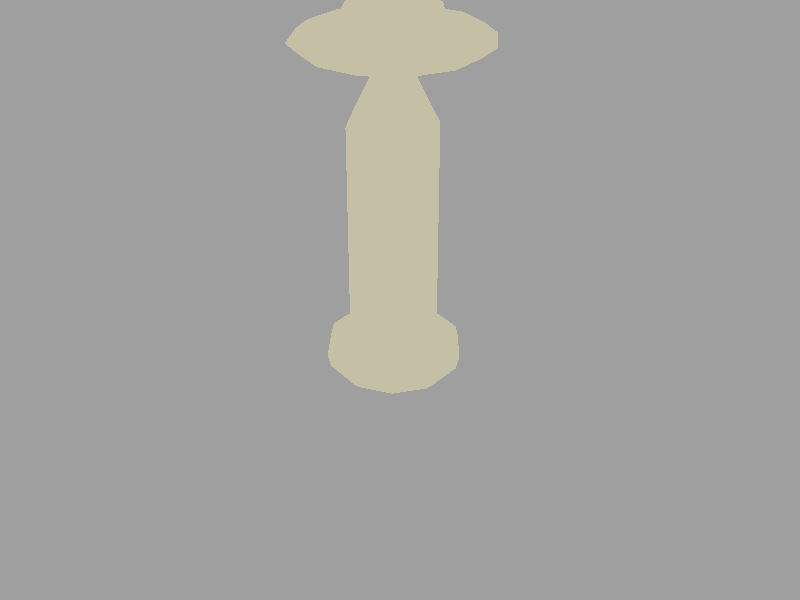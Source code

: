
global_settings {
	charset ascii
	}

default {
	texture {
		pigment { rgb <.9,.9,.9> }
		}
	}

background { color <0.623529,0.623529,0.623529> }

camera {
	location <7.59816,12.9285,20.4612>
	sky <0.00000, 1.00000, 0.00000>
	up <0.0, 1.0, 0.0>
	right <-1.34197, 0.0, 0.0>
	angle 40
	look_at <2.90193,5.54674,7.55935>
	}

light_source {
	<0, 16.5452, 0.224072>
	color rgb .3
	area_light
	<1, 0, 0>*1.12036 <0, 0, 1>*1.12036, 5, 5
	shadowless
	adaptive 1          // 0,1,2,3...
	jitter              // adds random softening of light
	circular            // make the shape of the light circular
	orient              // orient light
	}
light_source {
	<-4.31917, 16.5452,3.36108>
	color rgb .3
	area_light
	<1, 0, 0>*1.12036 <0, 0, 1>*1.12036, 5, 5
	adaptive 1          // 0,1,2,3...
	jitter              // adds random softening of light
	circular            // make the shape of the light circular
	orient              // orient light
	}
light_source {
	<4.31917, 8.27259,-3.36108>
	color rgb .3
	area_light
	<1, 0, 0>*1.12036 <0, 0, 1>*1.12036, 5, 5
	adaptive 1          // 0,1,2,3...
	jitter              // adds random softening of light
	circular            // make the shape of the light circular
	orient              // orient light
	}

#declare Default =
texture{
	pigment {
		color rgb <0.772549, 0.74902, 0.65098>
		}
	}

mesh2 {
	vertex_vectors {
		62,
		<1, 0.0824125, 0>,
		<1, 1.38488, 0>,
		<1, 2.68734, 0>,
		<1, 3.9898, 0>,
		<1, 5.29227, 0>,
		<0.866025, 0.0824125, 0.5>,
		<0.866025, 1.38488, 0.5>,
		<0.866025, 2.68734, 0.5>,
		<0.866025, 3.9898, 0.5>,
		<0.866025, 5.29227, 0.5>,
		<0.5, 0.0824125, 0.866025>,
		<0.5, 1.38488, 0.866025>,
		<0.5, 2.68734, 0.866025>,
		<0.5, 3.9898, 0.866025>,
		<0.5, 5.29227, 0.866025>,
		<-2.58096e-008, 0.0824125, 1>,
		<-2.58096e-008, 1.38488, 1>,
		<-2.58096e-008, 2.68734, 1>,
		<-2.58096e-008, 3.9898, 1>,
		<-2.58096e-008, 5.29227, 1>,
		<-0.5, 0.0824125, 0.866025>,
		<-0.5, 1.38488, 0.866025>,
		<-0.5, 2.68734, 0.866025>,
		<-0.5, 3.9898, 0.866025>,
		<-0.5, 5.29227, 0.866025>,
		<-0.866025, 0.0824125, 0.5>,
		<-0.866025, 1.38488, 0.5>,
		<-0.866025, 2.68734, 0.5>,
		<-0.866025, 3.9898, 0.5>,
		<-0.866025, 5.29227, 0.5>,
		<-1, 0.0824125, -4.76264e-008>,
		<-1, 1.38488, -4.76264e-008>,
		<-1, 2.68734, -4.76264e-008>,
		<-1, 3.9898, -4.76264e-008>,
		<-1, 5.29227, -4.76264e-008>,
		<-0.866025, 0.0824125, -0.5>,
		<-0.866025, 1.38488, -0.5>,
		<-0.866025, 2.68734, -0.5>,
		<-0.866025, 3.9898, -0.5>,
		<-0.866025, 5.29227, -0.5>,
		<-0.5, 0.0824125, -0.866025>,
		<-0.5, 1.38488, -0.866025>,
		<-0.5, 2.68734, -0.866025>,
		<-0.5, 3.9898, -0.866025>,
		<-0.5, 5.29227, -0.866025>,
		<7.34359e-008, 0.0824125, -1>,
		<7.34359e-008, 1.38488, -1>,
		<7.34359e-008, 2.68734, -1>,
		<7.34359e-008, 3.9898, -1>,
		<7.34359e-008, 5.29227, -1>,
		<0.5, 0.0824125, -0.866025>,
		<0.5, 1.38488, -0.866025>,
		<0.5, 2.68734, -0.866025>,
		<0.5, 3.9898, -0.866025>,
		<0.5, 5.29227, -0.866025>,
		<0.866025, 0.0824125, -0.5>,
		<0.866025, 1.38488, -0.5>,
		<0.866025, 2.68734, -0.5>,
		<0.866025, 3.9898, -0.5>,
		<0.866025, 5.29227, -0.5>,
		<0, 5.29227, 0>,
		<0, 0.0824125, 0>
		}
	uv_vectors {
		360,
		<0.928725, 0.252475>,
		<0.995049, 0.5>,
		<0.995049, 0.5>,
		<0.928725, 0.252475>,
		<0.995049, 0.5>,
		<0.928725, 0.252475>,
		<0.928725, 0.252475>,
		<0.995049, 0.5>,
		<0.995049, 0.5>,
		<0.928725, 0.252475>,
		<0.995049, 0.5>,
		<0.928725, 0.252475>,
		<0.928725, 0.252475>,
		<0.995049, 0.5>,
		<0.995049, 0.5>,
		<0.928725, 0.252475>,
		<0.995049, 0.5>,
		<0.928725, 0.252475>,
		<0.928725, 0.252475>,
		<0.995049, 0.5>,
		<0.995049, 0.5>,
		<0.928725, 0.252475>,
		<0.995049, 0.5>,
		<0.928725, 0.252475>,
		<0.928725, 0.252475>,
		<0.995049, 0.5>,
		<0.5, 0.5>,
		<0.995049, 0.5>,
		<0.928725, 0.252475>,
		<0.5, 0.5>,
		<0.747525, 0.0712745>,
		<0.928725, 0.252475>,
		<0.928725, 0.252475>,
		<0.747525, 0.0712745>,
		<0.928725, 0.252475>,
		<0.747525, 0.0712745>,
		<0.747525, 0.0712745>,
		<0.928725, 0.252475>,
		<0.928725, 0.252475>,
		<0.747525, 0.0712745>,
		<0.928725, 0.252475>,
		<0.747525, 0.0712745>,
		<0.747525, 0.0712745>,
		<0.928725, 0.252475>,
		<0.928725, 0.252475>,
		<0.747525, 0.0712745>,
		<0.928725, 0.252475>,
		<0.747525, 0.0712745>,
		<0.747525, 0.0712745>,
		<0.928725, 0.252475>,
		<0.928725, 0.252475>,
		<0.747525, 0.0712745>,
		<0.928725, 0.252475>,
		<0.747525, 0.0712745>,
		<0.747525, 0.0712745>,
		<0.928725, 0.252475>,
		<0.5, 0.5>,
		<0.928725, 0.252475>,
		<0.747525, 0.0712745>,
		<0.5, 0.5>,
		<0.5, 0.00495052>,
		<0.747525, 0.0712745>,
		<0.747525, 0.0712745>,
		<0.5, 0.00495052>,
		<0.747525, 0.0712745>,
		<0.5, 0.00495052>,
		<0.5, 0.00495052>,
		<0.747525, 0.0712745>,
		<0.747525, 0.0712745>,
		<0.5, 0.00495052>,
		<0.747525, 0.0712745>,
		<0.5, 0.00495052>,
		<0.5, 0.00495052>,
		<0.747525, 0.0712745>,
		<0.747525, 0.0712745>,
		<0.5, 0.00495052>,
		<0.747525, 0.0712745>,
		<0.5, 0.00495052>,
		<0.5, 0.00495052>,
		<0.747525, 0.0712745>,
		<0.747525, 0.0712745>,
		<0.5, 0.00495052>,
		<0.747525, 0.0712745>,
		<0.5, 0.00495052>,
		<0.5, 0.00495052>,
		<0.747525, 0.0712745>,
		<0.5, 0.5>,
		<0.747525, 0.0712745>,
		<0.5, 0.00495052>,
		<0.5, 0.5>,
		<0.252475, 0.0712745>,
		<0.5, 0.00495052>,
		<0.5, 0.00495052>,
		<0.252475, 0.0712745>,
		<0.5, 0.00495052>,
		<0.252475, 0.0712745>,
		<0.252475, 0.0712745>,
		<0.5, 0.00495052>,
		<0.5, 0.00495052>,
		<0.252475, 0.0712745>,
		<0.5, 0.00495052>,
		<0.252475, 0.0712745>,
		<0.252475, 0.0712745>,
		<0.5, 0.00495052>,
		<0.5, 0.00495052>,
		<0.252475, 0.0712745>,
		<0.5, 0.00495052>,
		<0.252475, 0.0712745>,
		<0.252475, 0.0712745>,
		<0.5, 0.00495052>,
		<0.5, 0.00495052>,
		<0.252475, 0.0712745>,
		<0.5, 0.00495052>,
		<0.252475, 0.0712745>,
		<0.252475, 0.0712745>,
		<0.5, 0.00495052>,
		<0.5, 0.5>,
		<0.5, 0.00495052>,
		<0.252475, 0.0712745>,
		<0.5, 0.5>,
		<0.0712745, 0.252475>,
		<0.252475, 0.0712745>,
		<0.252475, 0.0712745>,
		<0.0712745, 0.252475>,
		<0.252475, 0.0712745>,
		<0.0712745, 0.252475>,
		<0.0712745, 0.252475>,
		<0.252475, 0.0712745>,
		<0.252475, 0.0712745>,
		<0.0712745, 0.252475>,
		<0.252475, 0.0712745>,
		<0.0712745, 0.252475>,
		<0.0712745, 0.252475>,
		<0.252475, 0.0712745>,
		<0.252475, 0.0712745>,
		<0.0712745, 0.252475>,
		<0.252475, 0.0712745>,
		<0.0712745, 0.252475>,
		<0.0712745, 0.252475>,
		<0.252475, 0.0712745>,
		<0.252475, 0.0712745>,
		<0.0712745, 0.252475>,
		<0.252475, 0.0712745>,
		<0.0712745, 0.252475>,
		<0.0712745, 0.252475>,
		<0.252475, 0.0712745>,
		<0.5, 0.5>,
		<0.252475, 0.0712745>,
		<0.0712745, 0.252475>,
		<0.5, 0.5>,
		<0.00495049, 0.5>,
		<0.0712745, 0.252475>,
		<0.0712745, 0.252475>,
		<0.00495049, 0.5>,
		<0.0712745, 0.252475>,
		<0.00495049, 0.5>,
		<0.00495049, 0.5>,
		<0.0712745, 0.252475>,
		<0.0712745, 0.252475>,
		<0.00495049, 0.5>,
		<0.0712745, 0.252475>,
		<0.00495049, 0.5>,
		<0.00495049, 0.5>,
		<0.0712745, 0.252475>,
		<0.0712745, 0.252475>,
		<0.00495049, 0.5>,
		<0.0712745, 0.252475>,
		<0.00495049, 0.5>,
		<0.00495049, 0.5>,
		<0.0712745, 0.252475>,
		<0.0712745, 0.252475>,
		<0.00495049, 0.5>,
		<0.0712745, 0.252475>,
		<0.00495049, 0.5>,
		<0.00495049, 0.5>,
		<0.0712745, 0.252475>,
		<0.5, 0.5>,
		<0.0712745, 0.252475>,
		<0.00495049, 0.5>,
		<0.5, 0.5>,
		<0.0712745, 0.747525>,
		<0.00495049, 0.5>,
		<0.00495049, 0.5>,
		<0.0712745, 0.747525>,
		<0.00495049, 0.5>,
		<0.0712745, 0.747525>,
		<0.0712745, 0.747525>,
		<0.00495049, 0.5>,
		<0.00495049, 0.5>,
		<0.0712745, 0.747525>,
		<0.00495049, 0.5>,
		<0.0712745, 0.747525>,
		<0.0712745, 0.747525>,
		<0.00495049, 0.5>,
		<0.00495049, 0.5>,
		<0.0712745, 0.747525>,
		<0.00495049, 0.5>,
		<0.0712745, 0.747525>,
		<0.0712745, 0.747525>,
		<0.00495049, 0.5>,
		<0.00495049, 0.5>,
		<0.0712745, 0.747525>,
		<0.00495049, 0.5>,
		<0.0712745, 0.747525>,
		<0.0712745, 0.747525>,
		<0.00495049, 0.5>,
		<0.5, 0.5>,
		<0.00495049, 0.5>,
		<0.0712745, 0.747525>,
		<0.5, 0.5>,
		<0.252475, 0.928725>,
		<0.0712745, 0.747525>,
		<0.0712745, 0.747525>,
		<0.252475, 0.928725>,
		<0.0712745, 0.747525>,
		<0.252475, 0.928725>,
		<0.252475, 0.928725>,
		<0.0712745, 0.747525>,
		<0.0712745, 0.747525>,
		<0.252475, 0.928725>,
		<0.0712745, 0.747525>,
		<0.252475, 0.928725>,
		<0.252475, 0.928725>,
		<0.0712745, 0.747525>,
		<0.0712745, 0.747525>,
		<0.252475, 0.928725>,
		<0.0712745, 0.747525>,
		<0.252475, 0.928725>,
		<0.252475, 0.928725>,
		<0.0712745, 0.747525>,
		<0.0712745, 0.747525>,
		<0.252475, 0.928725>,
		<0.0712745, 0.747525>,
		<0.252475, 0.928725>,
		<0.252475, 0.928725>,
		<0.0712745, 0.747525>,
		<0.5, 0.5>,
		<0.0712745, 0.747525>,
		<0.252475, 0.928725>,
		<0.5, 0.5>,
		<0.5, 0.995049>,
		<0.252475, 0.928725>,
		<0.252475, 0.928725>,
		<0.5, 0.995049>,
		<0.252475, 0.928725>,
		<0.5, 0.995049>,
		<0.5, 0.995049>,
		<0.252475, 0.928725>,
		<0.252475, 0.928725>,
		<0.5, 0.995049>,
		<0.252475, 0.928725>,
		<0.5, 0.995049>,
		<0.5, 0.995049>,
		<0.252475, 0.928725>,
		<0.252475, 0.928725>,
		<0.5, 0.995049>,
		<0.252475, 0.928725>,
		<0.5, 0.995049>,
		<0.5, 0.995049>,
		<0.252475, 0.928725>,
		<0.252475, 0.928725>,
		<0.5, 0.995049>,
		<0.252475, 0.928725>,
		<0.5, 0.995049>,
		<0.5, 0.995049>,
		<0.252475, 0.928725>,
		<0.5, 0.5>,
		<0.252475, 0.928725>,
		<0.5, 0.995049>,
		<0.5, 0.5>,
		<0.747525, 0.928725>,
		<0.5, 0.995049>,
		<0.5, 0.995049>,
		<0.747525, 0.928725>,
		<0.5, 0.995049>,
		<0.747525, 0.928725>,
		<0.747525, 0.928725>,
		<0.5, 0.995049>,
		<0.5, 0.995049>,
		<0.747525, 0.928725>,
		<0.5, 0.995049>,
		<0.747525, 0.928725>,
		<0.747525, 0.928725>,
		<0.5, 0.995049>,
		<0.5, 0.995049>,
		<0.747525, 0.928725>,
		<0.5, 0.995049>,
		<0.747525, 0.928725>,
		<0.747525, 0.928725>,
		<0.5, 0.995049>,
		<0.5, 0.995049>,
		<0.747525, 0.928725>,
		<0.5, 0.995049>,
		<0.747525, 0.928725>,
		<0.747525, 0.928725>,
		<0.5, 0.995049>,
		<0.5, 0.5>,
		<0.5, 0.995049>,
		<0.747525, 0.928725>,
		<0.5, 0.5>,
		<0.928725, 0.747525>,
		<0.747525, 0.928725>,
		<0.747525, 0.928725>,
		<0.928725, 0.747525>,
		<0.747525, 0.928725>,
		<0.928725, 0.747525>,
		<0.928725, 0.747525>,
		<0.747525, 0.928725>,
		<0.747525, 0.928725>,
		<0.928725, 0.747525>,
		<0.747525, 0.928725>,
		<0.928725, 0.747525>,
		<0.928725, 0.747525>,
		<0.747525, 0.928725>,
		<0.747525, 0.928725>,
		<0.928725, 0.747525>,
		<0.747525, 0.928725>,
		<0.928725, 0.747525>,
		<0.928725, 0.747525>,
		<0.747525, 0.928725>,
		<0.747525, 0.928725>,
		<0.928725, 0.747525>,
		<0.747525, 0.928725>,
		<0.928725, 0.747525>,
		<0.928725, 0.747525>,
		<0.747525, 0.928725>,
		<0.5, 0.5>,
		<0.747525, 0.928725>,
		<0.928725, 0.747525>,
		<0.5, 0.5>,
		<0.995049, 0.5>,
		<0.928725, 0.747525>,
		<0.928725, 0.747525>,
		<0.995049, 0.5>,
		<0.928725, 0.747525>,
		<0.995049, 0.5>,
		<0.995049, 0.5>,
		<0.928725, 0.747525>,
		<0.928725, 0.747525>,
		<0.995049, 0.5>,
		<0.928725, 0.747525>,
		<0.995049, 0.5>,
		<0.995049, 0.5>,
		<0.928725, 0.747525>,
		<0.928725, 0.747525>,
		<0.995049, 0.5>,
		<0.928725, 0.747525>,
		<0.995049, 0.5>,
		<0.995049, 0.5>,
		<0.928725, 0.747525>,
		<0.928725, 0.747525>,
		<0.995049, 0.5>,
		<0.928725, 0.747525>,
		<0.995049, 0.5>,
		<0.995049, 0.5>,
		<0.928725, 0.747525>,
		<0.5, 0.5>,
		<0.928725, 0.747525>,
		<0.995049, 0.5>,
		<0.5, 0.5>
		}
	texture_list {
		1,
		texture { Default }
		}

	face_indices {
		120,
		<5, 0, 1>, 0,
		<5, 1, 6>, 0,
		<6, 1, 2>, 0,
		<6, 2, 7>, 0,
		<7, 2, 3>, 0,
		<7, 3, 8>, 0,
		<8, 3, 4>, 0,
		<8, 4, 9>, 0,
		<9, 4, 60>, 0,
		<0, 5, 61>, 0,
		<10, 5, 6>, 0,
		<10, 6, 11>, 0,
		<11, 6, 7>, 0,
		<11, 7, 12>, 0,
		<12, 7, 8>, 0,
		<12, 8, 13>, 0,
		<13, 8, 9>, 0,
		<13, 9, 14>, 0,
		<14, 9, 60>, 0,
		<5, 10, 61>, 0,
		<15, 10, 11>, 0,
		<15, 11, 16>, 0,
		<16, 11, 12>, 0,
		<16, 12, 17>, 0,
		<17, 12, 13>, 0,
		<17, 13, 18>, 0,
		<18, 13, 14>, 0,
		<18, 14, 19>, 0,
		<19, 14, 60>, 0,
		<10, 15, 61>, 0,
		<20, 15, 16>, 0,
		<20, 16, 21>, 0,
		<21, 16, 17>, 0,
		<21, 17, 22>, 0,
		<22, 17, 18>, 0,
		<22, 18, 23>, 0,
		<23, 18, 19>, 0,
		<23, 19, 24>, 0,
		<24, 19, 60>, 0,
		<15, 20, 61>, 0,
		<25, 20, 21>, 0,
		<25, 21, 26>, 0,
		<26, 21, 22>, 0,
		<26, 22, 27>, 0,
		<27, 22, 23>, 0,
		<27, 23, 28>, 0,
		<28, 23, 24>, 0,
		<28, 24, 29>, 0,
		<29, 24, 60>, 0,
		<20, 25, 61>, 0,
		<30, 25, 26>, 0,
		<30, 26, 31>, 0,
		<31, 26, 27>, 0,
		<31, 27, 32>, 0,
		<32, 27, 28>, 0,
		<32, 28, 33>, 0,
		<33, 28, 29>, 0,
		<33, 29, 34>, 0,
		<34, 29, 60>, 0,
		<25, 30, 61>, 0,
		<35, 30, 31>, 0,
		<35, 31, 36>, 0,
		<36, 31, 32>, 0,
		<36, 32, 37>, 0,
		<37, 32, 33>, 0,
		<37, 33, 38>, 0,
		<38, 33, 34>, 0,
		<38, 34, 39>, 0,
		<39, 34, 60>, 0,
		<30, 35, 61>, 0,
		<40, 35, 36>, 0,
		<40, 36, 41>, 0,
		<41, 36, 37>, 0,
		<41, 37, 42>, 0,
		<42, 37, 38>, 0,
		<42, 38, 43>, 0,
		<43, 38, 39>, 0,
		<43, 39, 44>, 0,
		<44, 39, 60>, 0,
		<35, 40, 61>, 0,
		<45, 40, 41>, 0,
		<45, 41, 46>, 0,
		<46, 41, 42>, 0,
		<46, 42, 47>, 0,
		<47, 42, 43>, 0,
		<47, 43, 48>, 0,
		<48, 43, 44>, 0,
		<48, 44, 49>, 0,
		<49, 44, 60>, 0,
		<40, 45, 61>, 0,
		<50, 45, 46>, 0,
		<50, 46, 51>, 0,
		<51, 46, 47>, 0,
		<51, 47, 52>, 0,
		<52, 47, 48>, 0,
		<52, 48, 53>, 0,
		<53, 48, 49>, 0,
		<53, 49, 54>, 0,
		<54, 49, 60>, 0,
		<45, 50, 61>, 0,
		<55, 50, 51>, 0,
		<55, 51, 56>, 0,
		<56, 51, 52>, 0,
		<56, 52, 57>, 0,
		<57, 52, 53>, 0,
		<57, 53, 58>, 0,
		<58, 53, 54>, 0,
		<58, 54, 59>, 0,
		<59, 54, 60>, 0,
		<50, 55, 61>, 0,
		<0, 55, 56>, 0,
		<0, 56, 1>, 0,
		<1, 56, 57>, 0,
		<1, 57, 2>, 0,
		<2, 57, 58>, 0,
		<2, 58, 3>, 0,
		<3, 58, 59>, 0,
		<3, 59, 4>, 0,
		<4, 59, 60>, 0,
		<55, 0, 61>, 0
		}
	uv_indices {
		120, 
		<0, 1, 2>,
		<3, 4, 5>,
		<6, 7, 8>,
		<9, 10, 11>,
		<12, 13, 14>,
		<15, 16, 17>,
		<18, 19, 20>,
		<21, 22, 23>,
		<24, 25, 26>,
		<27, 28, 29>,
		<30, 31, 32>,
		<33, 34, 35>,
		<36, 37, 38>,
		<39, 40, 41>,
		<42, 43, 44>,
		<45, 46, 47>,
		<48, 49, 50>,
		<51, 52, 53>,
		<54, 55, 56>,
		<57, 58, 59>,
		<60, 61, 62>,
		<63, 64, 65>,
		<66, 67, 68>,
		<69, 70, 71>,
		<72, 73, 74>,
		<75, 76, 77>,
		<78, 79, 80>,
		<81, 82, 83>,
		<84, 85, 86>,
		<87, 88, 89>,
		<90, 91, 92>,
		<93, 94, 95>,
		<96, 97, 98>,
		<99, 100, 101>,
		<102, 103, 104>,
		<105, 106, 107>,
		<108, 109, 110>,
		<111, 112, 113>,
		<114, 115, 116>,
		<117, 118, 119>,
		<120, 121, 122>,
		<123, 124, 125>,
		<126, 127, 128>,
		<129, 130, 131>,
		<132, 133, 134>,
		<135, 136, 137>,
		<138, 139, 140>,
		<141, 142, 143>,
		<144, 145, 146>,
		<147, 148, 149>,
		<150, 151, 152>,
		<153, 154, 155>,
		<156, 157, 158>,
		<159, 160, 161>,
		<162, 163, 164>,
		<165, 166, 167>,
		<168, 169, 170>,
		<171, 172, 173>,
		<174, 175, 176>,
		<177, 178, 179>,
		<180, 181, 182>,
		<183, 184, 185>,
		<186, 187, 188>,
		<189, 190, 191>,
		<192, 193, 194>,
		<195, 196, 197>,
		<198, 199, 200>,
		<201, 202, 203>,
		<204, 205, 206>,
		<207, 208, 209>,
		<210, 211, 212>,
		<213, 214, 215>,
		<216, 217, 218>,
		<219, 220, 221>,
		<222, 223, 224>,
		<225, 226, 227>,
		<228, 229, 230>,
		<231, 232, 233>,
		<234, 235, 236>,
		<237, 238, 239>,
		<240, 241, 242>,
		<243, 244, 245>,
		<246, 247, 248>,
		<249, 250, 251>,
		<252, 253, 254>,
		<255, 256, 257>,
		<258, 259, 260>,
		<261, 262, 263>,
		<264, 265, 266>,
		<267, 268, 269>,
		<270, 271, 272>,
		<273, 274, 275>,
		<276, 277, 278>,
		<279, 280, 281>,
		<282, 283, 284>,
		<285, 286, 287>,
		<288, 289, 290>,
		<291, 292, 293>,
		<294, 295, 296>,
		<297, 298, 299>,
		<300, 301, 302>,
		<303, 304, 305>,
		<306, 307, 308>,
		<309, 310, 311>,
		<312, 313, 314>,
		<315, 316, 317>,
		<318, 319, 320>,
		<321, 322, 323>,
		<324, 325, 326>,
		<327, 328, 329>,
		<330, 331, 332>,
		<333, 334, 335>,
		<336, 337, 338>,
		<339, 340, 341>,
		<342, 343, 344>,
		<345, 346, 347>,
		<348, 349, 350>,
		<351, 352, 353>,
		<354, 355, 356>,
		<357, 358, 359>
		}
	}

mesh2 {
	vertex_vectors {
		100,
		<1.57178, -2.62198e-017, 2.82989e-034>,
		<1.49674, -0.293893, 4.21669e-018>,
		<1.30027, -0.475528, 6.82275e-018>,
		<1.05741, -0.475528, 6.82275e-018>,
		<0.860938, -0.293893, 4.21669e-018>,
		<0.785892, -2.41106e-008, 3.45932e-025>,
		<0.860938, 0.293893, -4.21669e-018>,
		<1.05741, 0.475528, -6.82275e-018>,
		<1.30027, 0.475528, -6.82275e-018>,
		<1.49674, 0.293893, -4.21669e-018>,
		<1.2716, -3.8079e-017, 0.900106>,
		<1.21089, -0.293893, 0.85713>,
		<1.05194, -0.475528, 0.744617>,
		<0.855464, -0.475528, 0.605543>,
		<0.696514, -0.293893, 0.493029>,
		<0.6358, -2.41106e-008, 0.450053>,
		<0.696514, 0.293893, 0.493029>,
		<0.855464, 0.475528, 0.605543>,
		<1.05194, 0.475528, 0.744617>,
		<1.21089, 0.293893, 0.85713>,
		<0.485708, -3.53934e-017, 1.4564>,
		<0.462518, -0.293893, 1.38687>,
		<0.401804, -0.475528, 1.20482>,
		<0.326758, -0.475528, 0.979788>,
		<0.266045, -0.293893, 0.797738>,
		<0.242854, -2.41106e-008, 0.728201>,
		<0.266045, 0.293893, 0.797738>,
		<0.326758, 0.475528, 0.979788>,
		<0.401804, 0.475528, 1.20482>,
		<0.462518, 0.293893, 1.38687>,
		<-0.485708, -1.91887e-017, 1.4564>,
		<-0.462518, -0.293893, 1.38687>,
		<-0.401804, -0.475528, 1.20482>,
		<-0.326758, -0.475528, 0.979788>,
		<-0.266045, -0.293893, 0.797738>,
		<-0.242854, -2.41106e-008, 0.728201>,
		<-0.266045, 0.293893, 0.797738>,
		<-0.326758, 0.475528, 0.979788>,
		<-0.401804, 0.475528, 1.20482>,
		<-0.462518, 0.293893, 1.38687>,
		<-1.2716, 4.34547e-018, 0.900106>,
		<-1.21089, -0.293893, 0.85713>,
		<-1.05194, -0.475528, 0.744617>,
		<-0.855464, -0.475528, 0.605543>,
		<-0.696514, -0.293893, 0.493029>,
		<-0.6358, -2.41106e-008, 0.450053>,
		<-0.696514, 0.293893, 0.493029>,
		<-0.855464, 0.475528, 0.605543>,
		<-1.05194, 0.475528, 0.744617>,
		<-1.21089, 0.293893, 0.85713>,
		<-1.57178, 2.62198e-017, 7.38436e-008>,
		<-1.49674, -0.293893, 1.72129e-008>,
		<-1.30027, -0.475528, 5.7525e-008>,
		<-1.05741, -0.475528, 6.33369e-008>,
		<-0.860938, -0.293893, 4.65341e-008>,
		<-0.785892, -2.41106e-008, 3.69218e-008>,
		<-0.860938, 0.293893, 4.65341e-008>,
		<-1.05741, 0.475528, 4.31439e-008>,
		<-1.30027, 0.475528, 5.7525e-008>,
		<-1.49674, 0.293893, 1.72129e-008>,
		<-1.2716, 3.8079e-017, -0.900106>,
		<-1.21089, -0.293893, -0.85713>,
		<-1.05194, -0.475528, -0.744617>,
		<-0.855464, -0.475528, -0.605543>,
		<-0.696514, -0.293893, -0.493029>,
		<-0.6358, -2.41106e-008, -0.450053>,
		<-0.696514, 0.293893, -0.493029>,
		<-0.855464, 0.475528, -0.605542>,
		<-1.05194, 0.475528, -0.744617>,
		<-1.21089, 0.293893, -0.85713>,
		<-0.485708, 3.53934e-017, -1.4564>,
		<-0.462518, -0.293893, -1.38687>,
		<-0.401804, -0.475528, -1.20482>,
		<-0.326758, -0.475528, -0.979788>,
		<-0.266045, -0.293893, -0.797738>,
		<-0.242854, -2.41106e-008, -0.728201>,
		<-0.266045, 0.293893, -0.797738>,
		<-0.326758, 0.475528, -0.979788>,
		<-0.401804, 0.475528, -1.20482>,
		<-0.462518, 0.293893, -1.38687>,
		<0.485708, 1.91887e-017, -1.4564>,
		<0.462518, -0.293893, -1.38687>,
		<0.401804, -0.475528, -1.20482>,
		<0.326758, -0.475528, -0.979789>,
		<0.266044, -0.293893, -0.797738>,
		<0.242854, -2.41106e-008, -0.728201>,
		<0.266044, 0.293893, -0.797738>,
		<0.326758, 0.475528, -0.979788>,
		<0.401804, 0.475528, -1.20482>,
		<0.462518, 0.293893, -1.38687>,
		<1.2716, -4.34546e-018, -0.900106>,
		<1.21089, -0.293893, -0.85713>,
		<1.05194, -0.475528, -0.744617>,
		<0.855464, -0.475528, -0.605543>,
		<0.696514, -0.293893, -0.493029>,
		<0.6358, -2.41106e-008, -0.450053>,
		<0.696514, 0.293893, -0.493029>,
		<0.855464, 0.475528, -0.605543>,
		<1.05194, 0.475528, -0.744617>,
		<1.21089, 0.293893, -0.85713>
		}
	uv_vectors {
		600,
		<0.971413, 0.5>,
		<0.995049, 0.5>,
		<0.900503, 0.209017>,
		<0.971413, 0.5>,
		<0.900503, 0.209017>,
		<0.881381, 0.22291>,
		<0.909532, 0.5>,
		<0.971413, 0.5>,
		<0.881381, 0.22291>,
		<0.909532, 0.5>,
		<0.881381, 0.22291>,
		<0.831318, 0.259283>,
		<0.833043, 0.5>,
		<0.909532, 0.5>,
		<0.831318, 0.259283>,
		<0.833043, 0.5>,
		<0.831318, 0.259283>,
		<0.769437, 0.304243>,
		<0.771161, 0.5>,
		<0.833043, 0.5>,
		<0.769437, 0.304243>,
		<0.771161, 0.5>,
		<0.769437, 0.304243>,
		<0.719374, 0.340615>,
		<0.747525, 0.5>,
		<0.771161, 0.5>,
		<0.719374, 0.340615>,
		<0.747525, 0.5>,
		<0.719374, 0.340615>,
		<0.700252, 0.354509>,
		<0.771161, 0.5>,
		<0.747525, 0.5>,
		<0.700252, 0.354509>,
		<0.771161, 0.5>,
		<0.700252, 0.354509>,
		<0.719374, 0.340615>,
		<0.833042, 0.5>,
		<0.771161, 0.5>,
		<0.719374, 0.340615>,
		<0.833042, 0.5>,
		<0.719374, 0.340615>,
		<0.769437, 0.304243>,
		<0.909532, 0.5>,
		<0.833042, 0.5>,
		<0.769437, 0.304243>,
		<0.909532, 0.5>,
		<0.769437, 0.304243>,
		<0.831318, 0.259283>,
		<0.971413, 0.5>,
		<0.909532, 0.5>,
		<0.831318, 0.259283>,
		<0.971413, 0.5>,
		<0.831318, 0.259283>,
		<0.881381, 0.22291>,
		<0.995049, 0.5>,
		<0.971413, 0.5>,
		<0.881381, 0.22291>,
		<0.995049, 0.5>,
		<0.881381, 0.22291>,
		<0.900503, 0.209017>,
		<0.881381, 0.22291>,
		<0.900503, 0.209017>,
		<0.652979, 0.0291799>,
		<0.881381, 0.22291>,
		<0.652979, 0.0291799>,
		<0.645675, 0.0516596>,
		<0.831318, 0.259283>,
		<0.881381, 0.22291>,
		<0.645675, 0.0516596>,
		<0.831318, 0.259283>,
		<0.645675, 0.0516596>,
		<0.626552, 0.110512>,
		<0.769437, 0.304243>,
		<0.831318, 0.259283>,
		<0.626552, 0.110512>,
		<0.769437, 0.304243>,
		<0.626552, 0.110512>,
		<0.602916, 0.183258>,
		<0.719374, 0.340615>,
		<0.769437, 0.304243>,
		<0.602916, 0.183258>,
		<0.719374, 0.340615>,
		<0.602916, 0.183258>,
		<0.583793, 0.24211>,
		<0.700252, 0.354509>,
		<0.719374, 0.340615>,
		<0.583793, 0.24211>,
		<0.700252, 0.354509>,
		<0.583793, 0.24211>,
		<0.576489, 0.26459>,
		<0.719374, 0.340615>,
		<0.700252, 0.354509>,
		<0.576489, 0.26459>,
		<0.719374, 0.340615>,
		<0.576489, 0.26459>,
		<0.583793, 0.24211>,
		<0.769437, 0.304243>,
		<0.719374, 0.340615>,
		<0.583793, 0.24211>,
		<0.769437, 0.304243>,
		<0.583793, 0.24211>,
		<0.602916, 0.183258>,
		<0.831318, 0.259283>,
		<0.769437, 0.304243>,
		<0.602916, 0.183258>,
		<0.831318, 0.259283>,
		<0.602916, 0.183258>,
		<0.626552, 0.110512>,
		<0.881381, 0.22291>,
		<0.831318, 0.259283>,
		<0.626552, 0.110512>,
		<0.881381, 0.22291>,
		<0.626552, 0.110512>,
		<0.645675, 0.0516596>,
		<0.900503, 0.209017>,
		<0.881381, 0.22291>,
		<0.645675, 0.0516596>,
		<0.900503, 0.209017>,
		<0.645675, 0.0516596>,
		<0.652979, 0.0291799>,
		<0.645675, 0.0516596>,
		<0.652979, 0.0291799>,
		<0.347021, 0.0291799>,
		<0.645675, 0.0516596>,
		<0.347021, 0.0291799>,
		<0.354325, 0.0516596>,
		<0.626552, 0.110512>,
		<0.645675, 0.0516596>,
		<0.354325, 0.0516596>,
		<0.626552, 0.110512>,
		<0.354325, 0.0516596>,
		<0.373448, 0.110512>,
		<0.602916, 0.183258>,
		<0.626552, 0.110512>,
		<0.373448, 0.110512>,
		<0.602916, 0.183258>,
		<0.373448, 0.110512>,
		<0.397084, 0.183258>,
		<0.583793, 0.24211>,
		<0.602916, 0.183258>,
		<0.397084, 0.183258>,
		<0.583793, 0.24211>,
		<0.397084, 0.183258>,
		<0.416207, 0.24211>,
		<0.576489, 0.26459>,
		<0.583793, 0.24211>,
		<0.416207, 0.24211>,
		<0.576489, 0.26459>,
		<0.416207, 0.24211>,
		<0.423511, 0.26459>,
		<0.583793, 0.24211>,
		<0.576489, 0.26459>,
		<0.423511, 0.26459>,
		<0.583793, 0.24211>,
		<0.423511, 0.26459>,
		<0.416207, 0.24211>,
		<0.602916, 0.183258>,
		<0.583793, 0.24211>,
		<0.416207, 0.24211>,
		<0.602916, 0.183258>,
		<0.416207, 0.24211>,
		<0.397084, 0.183258>,
		<0.626552, 0.110512>,
		<0.602916, 0.183258>,
		<0.397084, 0.183258>,
		<0.626552, 0.110512>,
		<0.397084, 0.183258>,
		<0.373448, 0.110512>,
		<0.645675, 0.0516596>,
		<0.626552, 0.110512>,
		<0.373448, 0.110512>,
		<0.645675, 0.0516596>,
		<0.373448, 0.110512>,
		<0.354325, 0.0516596>,
		<0.652979, 0.0291799>,
		<0.645675, 0.0516596>,
		<0.354325, 0.0516596>,
		<0.652979, 0.0291799>,
		<0.354325, 0.0516596>,
		<0.347021, 0.0291799>,
		<0.354325, 0.0516596>,
		<0.347021, 0.0291799>,
		<0.0994965, 0.209017>,
		<0.354325, 0.0516596>,
		<0.0994965, 0.209017>,
		<0.118619, 0.22291>,
		<0.373448, 0.110512>,
		<0.354325, 0.0516596>,
		<0.118619, 0.22291>,
		<0.373448, 0.110512>,
		<0.118619, 0.22291>,
		<0.168682, 0.259283>,
		<0.397084, 0.183258>,
		<0.373448, 0.110512>,
		<0.168682, 0.259283>,
		<0.397084, 0.183258>,
		<0.168682, 0.259283>,
		<0.230563, 0.304243>,
		<0.416207, 0.24211>,
		<0.397084, 0.183258>,
		<0.230563, 0.304243>,
		<0.416207, 0.24211>,
		<0.230563, 0.304243>,
		<0.280626, 0.340615>,
		<0.423511, 0.26459>,
		<0.416207, 0.24211>,
		<0.280626, 0.340615>,
		<0.423511, 0.26459>,
		<0.280626, 0.340615>,
		<0.299748, 0.354509>,
		<0.416207, 0.24211>,
		<0.423511, 0.26459>,
		<0.299748, 0.354509>,
		<0.416207, 0.24211>,
		<0.299748, 0.354509>,
		<0.280626, 0.340615>,
		<0.397084, 0.183258>,
		<0.416207, 0.24211>,
		<0.280626, 0.340615>,
		<0.397084, 0.183258>,
		<0.280626, 0.340615>,
		<0.230563, 0.304243>,
		<0.373448, 0.110512>,
		<0.397084, 0.183258>,
		<0.230563, 0.304243>,
		<0.373448, 0.110512>,
		<0.230563, 0.304243>,
		<0.168682, 0.259283>,
		<0.354325, 0.0516596>,
		<0.373448, 0.110512>,
		<0.168682, 0.259283>,
		<0.354325, 0.0516596>,
		<0.168682, 0.259283>,
		<0.118619, 0.22291>,
		<0.347021, 0.0291799>,
		<0.354325, 0.0516596>,
		<0.118619, 0.22291>,
		<0.347021, 0.0291799>,
		<0.118619, 0.22291>,
		<0.0994965, 0.209017>,
		<0.118619, 0.22291>,
		<0.0994965, 0.209017>,
		<0.00495049, 0.5>,
		<0.118619, 0.22291>,
		<0.00495049, 0.5>,
		<0.028587, 0.5>,
		<0.168682, 0.259283>,
		<0.118619, 0.22291>,
		<0.028587, 0.5>,
		<0.168682, 0.259283>,
		<0.028587, 0.5>,
		<0.0904682, 0.5>,
		<0.230563, 0.304243>,
		<0.168682, 0.259283>,
		<0.0904682, 0.5>,
		<0.230563, 0.304243>,
		<0.0904682, 0.5>,
		<0.166957, 0.5>,
		<0.280626, 0.340615>,
		<0.230563, 0.304243>,
		<0.166957, 0.5>,
		<0.280626, 0.340615>,
		<0.166957, 0.5>,
		<0.228839, 0.5>,
		<0.299748, 0.354509>,
		<0.280626, 0.340615>,
		<0.228839, 0.5>,
		<0.299748, 0.354509>,
		<0.228839, 0.5>,
		<0.252475, 0.5>,
		<0.280626, 0.340615>,
		<0.299748, 0.354509>,
		<0.252475, 0.5>,
		<0.280626, 0.340615>,
		<0.252475, 0.5>,
		<0.228839, 0.5>,
		<0.230563, 0.304243>,
		<0.280626, 0.340615>,
		<0.228839, 0.5>,
		<0.230563, 0.304243>,
		<0.228839, 0.5>,
		<0.166958, 0.5>,
		<0.168682, 0.259283>,
		<0.230563, 0.304243>,
		<0.166958, 0.5>,
		<0.168682, 0.259283>,
		<0.166958, 0.5>,
		<0.0904682, 0.5>,
		<0.118619, 0.22291>,
		<0.168682, 0.259283>,
		<0.0904682, 0.5>,
		<0.118619, 0.22291>,
		<0.0904682, 0.5>,
		<0.028587, 0.5>,
		<0.0994965, 0.209017>,
		<0.118619, 0.22291>,
		<0.028587, 0.5>,
		<0.0994965, 0.209017>,
		<0.028587, 0.5>,
		<0.00495049, 0.5>,
		<0.028587, 0.5>,
		<0.00495049, 0.5>,
		<0.0994965, 0.790983>,
		<0.028587, 0.5>,
		<0.0994965, 0.790983>,
		<0.118619, 0.77709>,
		<0.0904682, 0.5>,
		<0.028587, 0.5>,
		<0.118619, 0.77709>,
		<0.0904682, 0.5>,
		<0.118619, 0.77709>,
		<0.168682, 0.740717>,
		<0.166957, 0.5>,
		<0.0904682, 0.5>,
		<0.168682, 0.740717>,
		<0.166957, 0.5>,
		<0.168682, 0.740717>,
		<0.230563, 0.695757>,
		<0.228839, 0.5>,
		<0.166957, 0.5>,
		<0.230563, 0.695757>,
		<0.228839, 0.5>,
		<0.230563, 0.695757>,
		<0.280626, 0.659385>,
		<0.252475, 0.5>,
		<0.228839, 0.5>,
		<0.280626, 0.659385>,
		<0.252475, 0.5>,
		<0.280626, 0.659385>,
		<0.299748, 0.645491>,
		<0.228839, 0.5>,
		<0.252475, 0.5>,
		<0.299748, 0.645491>,
		<0.228839, 0.5>,
		<0.299748, 0.645491>,
		<0.280626, 0.659385>,
		<0.166958, 0.5>,
		<0.228839, 0.5>,
		<0.280626, 0.659385>,
		<0.166958, 0.5>,
		<0.280626, 0.659385>,
		<0.230563, 0.695757>,
		<0.0904682, 0.5>,
		<0.166958, 0.5>,
		<0.230563, 0.695757>,
		<0.0904682, 0.5>,
		<0.230563, 0.695757>,
		<0.168682, 0.740717>,
		<0.028587, 0.5>,
		<0.0904682, 0.5>,
		<0.168682, 0.740717>,
		<0.028587, 0.5>,
		<0.168682, 0.740717>,
		<0.118619, 0.77709>,
		<0.00495049, 0.5>,
		<0.028587, 0.5>,
		<0.118619, 0.77709>,
		<0.00495049, 0.5>,
		<0.118619, 0.77709>,
		<0.0994965, 0.790983>,
		<0.118619, 0.77709>,
		<0.0994965, 0.790983>,
		<0.347021, 0.97082>,
		<0.118619, 0.77709>,
		<0.347021, 0.97082>,
		<0.354325, 0.94834>,
		<0.168682, 0.740717>,
		<0.118619, 0.77709>,
		<0.354325, 0.94834>,
		<0.168682, 0.740717>,
		<0.354325, 0.94834>,
		<0.373448, 0.889488>,
		<0.230563, 0.695757>,
		<0.168682, 0.740717>,
		<0.373448, 0.889488>,
		<0.230563, 0.695757>,
		<0.373448, 0.889488>,
		<0.397084, 0.816742>,
		<0.280626, 0.659385>,
		<0.230563, 0.695757>,
		<0.397084, 0.816742>,
		<0.280626, 0.659385>,
		<0.397084, 0.816742>,
		<0.416207, 0.75789>,
		<0.299748, 0.645491>,
		<0.280626, 0.659385>,
		<0.416207, 0.75789>,
		<0.299748, 0.645491>,
		<0.416207, 0.75789>,
		<0.423511, 0.73541>,
		<0.280626, 0.659385>,
		<0.299748, 0.645491>,
		<0.423511, 0.73541>,
		<0.280626, 0.659385>,
		<0.423511, 0.73541>,
		<0.416207, 0.75789>,
		<0.230563, 0.695757>,
		<0.280626, 0.659385>,
		<0.416207, 0.75789>,
		<0.230563, 0.695757>,
		<0.416207, 0.75789>,
		<0.397084, 0.816742>,
		<0.168682, 0.740717>,
		<0.230563, 0.695757>,
		<0.397084, 0.816742>,
		<0.168682, 0.740717>,
		<0.397084, 0.816742>,
		<0.373448, 0.889488>,
		<0.118619, 0.77709>,
		<0.168682, 0.740717>,
		<0.373448, 0.889488>,
		<0.118619, 0.77709>,
		<0.373448, 0.889488>,
		<0.354325, 0.94834>,
		<0.0994965, 0.790983>,
		<0.118619, 0.77709>,
		<0.354325, 0.94834>,
		<0.0994965, 0.790983>,
		<0.354325, 0.94834>,
		<0.347021, 0.97082>,
		<0.354325, 0.94834>,
		<0.347021, 0.97082>,
		<0.652979, 0.97082>,
		<0.354325, 0.94834>,
		<0.652979, 0.97082>,
		<0.645675, 0.94834>,
		<0.373448, 0.889488>,
		<0.354325, 0.94834>,
		<0.645675, 0.94834>,
		<0.373448, 0.889488>,
		<0.645675, 0.94834>,
		<0.626552, 0.889488>,
		<0.397084, 0.816742>,
		<0.373448, 0.889488>,
		<0.626552, 0.889488>,
		<0.397084, 0.816742>,
		<0.626552, 0.889488>,
		<0.602916, 0.816742>,
		<0.416207, 0.75789>,
		<0.397084, 0.816742>,
		<0.602916, 0.816742>,
		<0.416207, 0.75789>,
		<0.602916, 0.816742>,
		<0.583793, 0.75789>,
		<0.423511, 0.73541>,
		<0.416207, 0.75789>,
		<0.583793, 0.75789>,
		<0.423511, 0.73541>,
		<0.583793, 0.75789>,
		<0.576489, 0.73541>,
		<0.416207, 0.75789>,
		<0.423511, 0.73541>,
		<0.576489, 0.73541>,
		<0.416207, 0.75789>,
		<0.576489, 0.73541>,
		<0.583793, 0.75789>,
		<0.397084, 0.816742>,
		<0.416207, 0.75789>,
		<0.583793, 0.75789>,
		<0.397084, 0.816742>,
		<0.583793, 0.75789>,
		<0.602916, 0.816742>,
		<0.373448, 0.889488>,
		<0.397084, 0.816742>,
		<0.602916, 0.816742>,
		<0.373448, 0.889488>,
		<0.602916, 0.816742>,
		<0.626552, 0.889488>,
		<0.354325, 0.94834>,
		<0.373448, 0.889488>,
		<0.626552, 0.889488>,
		<0.354325, 0.94834>,
		<0.626552, 0.889488>,
		<0.645675, 0.94834>,
		<0.347021, 0.97082>,
		<0.354325, 0.94834>,
		<0.645675, 0.94834>,
		<0.347021, 0.97082>,
		<0.645675, 0.94834>,
		<0.652979, 0.97082>,
		<0.645675, 0.94834>,
		<0.652979, 0.97082>,
		<0.900503, 0.790983>,
		<0.645675, 0.94834>,
		<0.900503, 0.790983>,
		<0.881381, 0.77709>,
		<0.626552, 0.889488>,
		<0.645675, 0.94834>,
		<0.881381, 0.77709>,
		<0.626552, 0.889488>,
		<0.881381, 0.77709>,
		<0.831318, 0.740717>,
		<0.602916, 0.816742>,
		<0.626552, 0.889488>,
		<0.831318, 0.740717>,
		<0.602916, 0.816742>,
		<0.831318, 0.740717>,
		<0.769437, 0.695758>,
		<0.583793, 0.75789>,
		<0.602916, 0.816742>,
		<0.769437, 0.695758>,
		<0.583793, 0.75789>,
		<0.769437, 0.695758>,
		<0.719374, 0.659385>,
		<0.576489, 0.73541>,
		<0.583793, 0.75789>,
		<0.719374, 0.659385>,
		<0.576489, 0.73541>,
		<0.719374, 0.659385>,
		<0.700252, 0.645491>,
		<0.583793, 0.75789>,
		<0.576489, 0.73541>,
		<0.700252, 0.645491>,
		<0.583793, 0.75789>,
		<0.700252, 0.645491>,
		<0.719374, 0.659385>,
		<0.602916, 0.816742>,
		<0.583793, 0.75789>,
		<0.719374, 0.659385>,
		<0.602916, 0.816742>,
		<0.719374, 0.659385>,
		<0.769437, 0.695757>,
		<0.626552, 0.889488>,
		<0.602916, 0.816742>,
		<0.769437, 0.695757>,
		<0.626552, 0.889488>,
		<0.769437, 0.695757>,
		<0.831318, 0.740717>,
		<0.645675, 0.94834>,
		<0.626552, 0.889488>,
		<0.831318, 0.740717>,
		<0.645675, 0.94834>,
		<0.831318, 0.740717>,
		<0.881381, 0.77709>,
		<0.652979, 0.97082>,
		<0.645675, 0.94834>,
		<0.881381, 0.77709>,
		<0.652979, 0.97082>,
		<0.881381, 0.77709>,
		<0.900503, 0.790983>,
		<0.881381, 0.77709>,
		<0.900503, 0.790983>,
		<0.995049, 0.5>,
		<0.881381, 0.77709>,
		<0.995049, 0.5>,
		<0.971413, 0.5>,
		<0.831318, 0.740717>,
		<0.881381, 0.77709>,
		<0.971413, 0.5>,
		<0.831318, 0.740717>,
		<0.971413, 0.5>,
		<0.909532, 0.5>,
		<0.769437, 0.695758>,
		<0.831318, 0.740717>,
		<0.909532, 0.5>,
		<0.769437, 0.695758>,
		<0.909532, 0.5>,
		<0.833043, 0.5>,
		<0.719374, 0.659385>,
		<0.769437, 0.695758>,
		<0.833043, 0.5>,
		<0.719374, 0.659385>,
		<0.833043, 0.5>,
		<0.771161, 0.5>,
		<0.700252, 0.645491>,
		<0.719374, 0.659385>,
		<0.771161, 0.5>,
		<0.700252, 0.645491>,
		<0.771161, 0.5>,
		<0.747525, 0.5>,
		<0.719374, 0.659385>,
		<0.700252, 0.645491>,
		<0.747525, 0.5>,
		<0.719374, 0.659385>,
		<0.747525, 0.5>,
		<0.771161, 0.5>,
		<0.769437, 0.695757>,
		<0.719374, 0.659385>,
		<0.771161, 0.5>,
		<0.769437, 0.695757>,
		<0.771161, 0.5>,
		<0.833042, 0.5>,
		<0.831318, 0.740717>,
		<0.769437, 0.695757>,
		<0.833042, 0.5>,
		<0.831318, 0.740717>,
		<0.833042, 0.5>,
		<0.909532, 0.5>,
		<0.881381, 0.77709>,
		<0.831318, 0.740717>,
		<0.909532, 0.5>,
		<0.881381, 0.77709>,
		<0.909532, 0.5>,
		<0.971413, 0.5>,
		<0.900503, 0.790983>,
		<0.881381, 0.77709>,
		<0.971413, 0.5>,
		<0.900503, 0.790983>,
		<0.971413, 0.5>,
		<0.995049, 0.5>
		}
	texture_list {
		1,
		texture { Default }
		}

	face_indices {
		200,
		<1, 0, 10>, 0,
		<1, 10, 11>, 0,
		<2, 1, 11>, 0,
		<2, 11, 12>, 0,
		<3, 2, 12>, 0,
		<3, 12, 13>, 0,
		<4, 3, 13>, 0,
		<4, 13, 14>, 0,
		<5, 4, 14>, 0,
		<5, 14, 15>, 0,
		<6, 5, 15>, 0,
		<6, 15, 16>, 0,
		<7, 6, 16>, 0,
		<7, 16, 17>, 0,
		<8, 7, 17>, 0,
		<8, 17, 18>, 0,
		<9, 8, 18>, 0,
		<9, 18, 19>, 0,
		<0, 9, 19>, 0,
		<0, 19, 10>, 0,
		<11, 10, 20>, 0,
		<11, 20, 21>, 0,
		<12, 11, 21>, 0,
		<12, 21, 22>, 0,
		<13, 12, 22>, 0,
		<13, 22, 23>, 0,
		<14, 13, 23>, 0,
		<14, 23, 24>, 0,
		<15, 14, 24>, 0,
		<15, 24, 25>, 0,
		<16, 15, 25>, 0,
		<16, 25, 26>, 0,
		<17, 16, 26>, 0,
		<17, 26, 27>, 0,
		<18, 17, 27>, 0,
		<18, 27, 28>, 0,
		<19, 18, 28>, 0,
		<19, 28, 29>, 0,
		<10, 19, 29>, 0,
		<10, 29, 20>, 0,
		<21, 20, 30>, 0,
		<21, 30, 31>, 0,
		<22, 21, 31>, 0,
		<22, 31, 32>, 0,
		<23, 22, 32>, 0,
		<23, 32, 33>, 0,
		<24, 23, 33>, 0,
		<24, 33, 34>, 0,
		<25, 24, 34>, 0,
		<25, 34, 35>, 0,
		<26, 25, 35>, 0,
		<26, 35, 36>, 0,
		<27, 26, 36>, 0,
		<27, 36, 37>, 0,
		<28, 27, 37>, 0,
		<28, 37, 38>, 0,
		<29, 28, 38>, 0,
		<29, 38, 39>, 0,
		<20, 29, 39>, 0,
		<20, 39, 30>, 0,
		<31, 30, 40>, 0,
		<31, 40, 41>, 0,
		<32, 31, 41>, 0,
		<32, 41, 42>, 0,
		<33, 32, 42>, 0,
		<33, 42, 43>, 0,
		<34, 33, 43>, 0,
		<34, 43, 44>, 0,
		<35, 34, 44>, 0,
		<35, 44, 45>, 0,
		<36, 35, 45>, 0,
		<36, 45, 46>, 0,
		<37, 36, 46>, 0,
		<37, 46, 47>, 0,
		<38, 37, 47>, 0,
		<38, 47, 48>, 0,
		<39, 38, 48>, 0,
		<39, 48, 49>, 0,
		<30, 39, 49>, 0,
		<30, 49, 40>, 0,
		<41, 40, 50>, 0,
		<41, 50, 51>, 0,
		<42, 41, 51>, 0,
		<42, 51, 52>, 0,
		<43, 42, 52>, 0,
		<43, 52, 53>, 0,
		<44, 43, 53>, 0,
		<44, 53, 54>, 0,
		<45, 44, 54>, 0,
		<45, 54, 55>, 0,
		<46, 45, 55>, 0,
		<46, 55, 56>, 0,
		<47, 46, 56>, 0,
		<47, 56, 57>, 0,
		<48, 47, 57>, 0,
		<48, 57, 58>, 0,
		<49, 48, 58>, 0,
		<49, 58, 59>, 0,
		<40, 49, 59>, 0,
		<40, 59, 50>, 0,
		<51, 50, 60>, 0,
		<51, 60, 61>, 0,
		<52, 51, 61>, 0,
		<52, 61, 62>, 0,
		<53, 52, 62>, 0,
		<53, 62, 63>, 0,
		<54, 53, 63>, 0,
		<54, 63, 64>, 0,
		<55, 54, 64>, 0,
		<55, 64, 65>, 0,
		<56, 55, 65>, 0,
		<56, 65, 66>, 0,
		<57, 56, 66>, 0,
		<57, 66, 67>, 0,
		<58, 57, 67>, 0,
		<58, 67, 68>, 0,
		<59, 58, 68>, 0,
		<59, 68, 69>, 0,
		<50, 59, 69>, 0,
		<50, 69, 60>, 0,
		<61, 60, 70>, 0,
		<61, 70, 71>, 0,
		<62, 61, 71>, 0,
		<62, 71, 72>, 0,
		<63, 62, 72>, 0,
		<63, 72, 73>, 0,
		<64, 63, 73>, 0,
		<64, 73, 74>, 0,
		<65, 64, 74>, 0,
		<65, 74, 75>, 0,
		<66, 65, 75>, 0,
		<66, 75, 76>, 0,
		<67, 66, 76>, 0,
		<67, 76, 77>, 0,
		<68, 67, 77>, 0,
		<68, 77, 78>, 0,
		<69, 68, 78>, 0,
		<69, 78, 79>, 0,
		<60, 69, 79>, 0,
		<60, 79, 70>, 0,
		<71, 70, 80>, 0,
		<71, 80, 81>, 0,
		<72, 71, 81>, 0,
		<72, 81, 82>, 0,
		<73, 72, 82>, 0,
		<73, 82, 83>, 0,
		<74, 73, 83>, 0,
		<74, 83, 84>, 0,
		<75, 74, 84>, 0,
		<75, 84, 85>, 0,
		<76, 75, 85>, 0,
		<76, 85, 86>, 0,
		<77, 76, 86>, 0,
		<77, 86, 87>, 0,
		<78, 77, 87>, 0,
		<78, 87, 88>, 0,
		<79, 78, 88>, 0,
		<79, 88, 89>, 0,
		<70, 79, 89>, 0,
		<70, 89, 80>, 0,
		<81, 80, 90>, 0,
		<81, 90, 91>, 0,
		<82, 81, 91>, 0,
		<82, 91, 92>, 0,
		<83, 82, 92>, 0,
		<83, 92, 93>, 0,
		<84, 83, 93>, 0,
		<84, 93, 94>, 0,
		<85, 84, 94>, 0,
		<85, 94, 95>, 0,
		<86, 85, 95>, 0,
		<86, 95, 96>, 0,
		<87, 86, 96>, 0,
		<87, 96, 97>, 0,
		<88, 87, 97>, 0,
		<88, 97, 98>, 0,
		<89, 88, 98>, 0,
		<89, 98, 99>, 0,
		<80, 89, 99>, 0,
		<80, 99, 90>, 0,
		<91, 90, 0>, 0,
		<91, 0, 1>, 0,
		<92, 91, 1>, 0,
		<92, 1, 2>, 0,
		<93, 92, 2>, 0,
		<93, 2, 3>, 0,
		<94, 93, 3>, 0,
		<94, 3, 4>, 0,
		<95, 94, 4>, 0,
		<95, 4, 5>, 0,
		<96, 95, 5>, 0,
		<96, 5, 6>, 0,
		<97, 96, 6>, 0,
		<97, 6, 7>, 0,
		<98, 97, 7>, 0,
		<98, 7, 8>, 0,
		<99, 98, 8>, 0,
		<99, 8, 9>, 0,
		<90, 99, 9>, 0,
		<90, 9, 0>, 0
		}
	uv_indices {
		200, 
		<0, 1, 2>,
		<3, 4, 5>,
		<6, 7, 8>,
		<9, 10, 11>,
		<12, 13, 14>,
		<15, 16, 17>,
		<18, 19, 20>,
		<21, 22, 23>,
		<24, 25, 26>,
		<27, 28, 29>,
		<30, 31, 32>,
		<33, 34, 35>,
		<36, 37, 38>,
		<39, 40, 41>,
		<42, 43, 44>,
		<45, 46, 47>,
		<48, 49, 50>,
		<51, 52, 53>,
		<54, 55, 56>,
		<57, 58, 59>,
		<60, 61, 62>,
		<63, 64, 65>,
		<66, 67, 68>,
		<69, 70, 71>,
		<72, 73, 74>,
		<75, 76, 77>,
		<78, 79, 80>,
		<81, 82, 83>,
		<84, 85, 86>,
		<87, 88, 89>,
		<90, 91, 92>,
		<93, 94, 95>,
		<96, 97, 98>,
		<99, 100, 101>,
		<102, 103, 104>,
		<105, 106, 107>,
		<108, 109, 110>,
		<111, 112, 113>,
		<114, 115, 116>,
		<117, 118, 119>,
		<120, 121, 122>,
		<123, 124, 125>,
		<126, 127, 128>,
		<129, 130, 131>,
		<132, 133, 134>,
		<135, 136, 137>,
		<138, 139, 140>,
		<141, 142, 143>,
		<144, 145, 146>,
		<147, 148, 149>,
		<150, 151, 152>,
		<153, 154, 155>,
		<156, 157, 158>,
		<159, 160, 161>,
		<162, 163, 164>,
		<165, 166, 167>,
		<168, 169, 170>,
		<171, 172, 173>,
		<174, 175, 176>,
		<177, 178, 179>,
		<180, 181, 182>,
		<183, 184, 185>,
		<186, 187, 188>,
		<189, 190, 191>,
		<192, 193, 194>,
		<195, 196, 197>,
		<198, 199, 200>,
		<201, 202, 203>,
		<204, 205, 206>,
		<207, 208, 209>,
		<210, 211, 212>,
		<213, 214, 215>,
		<216, 217, 218>,
		<219, 220, 221>,
		<222, 223, 224>,
		<225, 226, 227>,
		<228, 229, 230>,
		<231, 232, 233>,
		<234, 235, 236>,
		<237, 238, 239>,
		<240, 241, 242>,
		<243, 244, 245>,
		<246, 247, 248>,
		<249, 250, 251>,
		<252, 253, 254>,
		<255, 256, 257>,
		<258, 259, 260>,
		<261, 262, 263>,
		<264, 265, 266>,
		<267, 268, 269>,
		<270, 271, 272>,
		<273, 274, 275>,
		<276, 277, 278>,
		<279, 280, 281>,
		<282, 283, 284>,
		<285, 286, 287>,
		<288, 289, 290>,
		<291, 292, 293>,
		<294, 295, 296>,
		<297, 298, 299>,
		<300, 301, 302>,
		<303, 304, 305>,
		<306, 307, 308>,
		<309, 310, 311>,
		<312, 313, 314>,
		<315, 316, 317>,
		<318, 319, 320>,
		<321, 322, 323>,
		<324, 325, 326>,
		<327, 328, 329>,
		<330, 331, 332>,
		<333, 334, 335>,
		<336, 337, 338>,
		<339, 340, 341>,
		<342, 343, 344>,
		<345, 346, 347>,
		<348, 349, 350>,
		<351, 352, 353>,
		<354, 355, 356>,
		<357, 358, 359>,
		<360, 361, 362>,
		<363, 364, 365>,
		<366, 367, 368>,
		<369, 370, 371>,
		<372, 373, 374>,
		<375, 376, 377>,
		<378, 379, 380>,
		<381, 382, 383>,
		<384, 385, 386>,
		<387, 388, 389>,
		<390, 391, 392>,
		<393, 394, 395>,
		<396, 397, 398>,
		<399, 400, 401>,
		<402, 403, 404>,
		<405, 406, 407>,
		<408, 409, 410>,
		<411, 412, 413>,
		<414, 415, 416>,
		<417, 418, 419>,
		<420, 421, 422>,
		<423, 424, 425>,
		<426, 427, 428>,
		<429, 430, 431>,
		<432, 433, 434>,
		<435, 436, 437>,
		<438, 439, 440>,
		<441, 442, 443>,
		<444, 445, 446>,
		<447, 448, 449>,
		<450, 451, 452>,
		<453, 454, 455>,
		<456, 457, 458>,
		<459, 460, 461>,
		<462, 463, 464>,
		<465, 466, 467>,
		<468, 469, 470>,
		<471, 472, 473>,
		<474, 475, 476>,
		<477, 478, 479>,
		<480, 481, 482>,
		<483, 484, 485>,
		<486, 487, 488>,
		<489, 490, 491>,
		<492, 493, 494>,
		<495, 496, 497>,
		<498, 499, 500>,
		<501, 502, 503>,
		<504, 505, 506>,
		<507, 508, 509>,
		<510, 511, 512>,
		<513, 514, 515>,
		<516, 517, 518>,
		<519, 520, 521>,
		<522, 523, 524>,
		<525, 526, 527>,
		<528, 529, 530>,
		<531, 532, 533>,
		<534, 535, 536>,
		<537, 538, 539>,
		<540, 541, 542>,
		<543, 544, 545>,
		<546, 547, 548>,
		<549, 550, 551>,
		<552, 553, 554>,
		<555, 556, 557>,
		<558, 559, 560>,
		<561, 562, 563>,
		<564, 565, 566>,
		<567, 568, 569>,
		<570, 571, 572>,
		<573, 574, 575>,
		<576, 577, 578>,
		<579, 580, 581>,
		<582, 583, 584>,
		<585, 586, 587>,
		<588, 589, 590>,
		<591, 592, 593>,
		<594, 595, 596>,
		<597, 598, 599>
		}
	}

mesh2 {
	vertex_vectors {
		13,
		<1, 5.29928, 0>,
		<0.866025, 5.29928, 0.5>,
		<0.5, 5.29928, 0.866025>,
		<-2.58096e-008, 5.29928, 1>,
		<-0.5, 5.29928, 0.866025>,
		<-0.866025, 5.29928, 0.5>,
		<-1, 5.29928, -4.76264e-008>,
		<-0.866025, 5.29928, -0.5>,
		<-0.5, 5.29928, -0.866025>,
		<7.34359e-008, 5.29928, -1>,
		<0.5, 5.29928, -0.866025>,
		<0.866025, 5.29928, -0.5>,
		<0, 7.29928, 0>
		}
	uv_vectors {
		66,
		<0.928725, 0.252475>,
		<0.995049, 0.5>,
		<0.5, 0.5>,
		<0.747525, 0.0712745>,
		<0.928725, 0.252475>,
		<0.5, 0.5>,
		<0.5, 0.00495052>,
		<0.747525, 0.0712745>,
		<0.5, 0.5>,
		<0.252475, 0.0712745>,
		<0.5, 0.00495052>,
		<0.5, 0.5>,
		<0.0712745, 0.252475>,
		<0.252475, 0.0712745>,
		<0.5, 0.5>,
		<0.00495049, 0.5>,
		<0.0712745, 0.252475>,
		<0.5, 0.5>,
		<0.0712745, 0.747525>,
		<0.00495049, 0.5>,
		<0.5, 0.5>,
		<0.252475, 0.928725>,
		<0.0712745, 0.747525>,
		<0.5, 0.5>,
		<0.5, 0.995049>,
		<0.252475, 0.928725>,
		<0.5, 0.5>,
		<0.747525, 0.928725>,
		<0.5, 0.995049>,
		<0.5, 0.5>,
		<0.928725, 0.747525>,
		<0.747525, 0.928725>,
		<0.5, 0.5>,
		<0.995049, 0.5>,
		<0.928725, 0.747525>,
		<0.5, 0.5>,
		<0.995049, 0.5>,
		<0.928725, 0.252475>,
		<0.747525, 0.0712745>,
		<0.995049, 0.5>,
		<0.747525, 0.0712745>,
		<0.5, 0.00495052>,
		<0.995049, 0.5>,
		<0.5, 0.00495052>,
		<0.252475, 0.0712745>,
		<0.995049, 0.5>,
		<0.252475, 0.0712745>,
		<0.0712745, 0.252475>,
		<0.995049, 0.5>,
		<0.0712745, 0.252475>,
		<0.00495049, 0.5>,
		<0.995049, 0.5>,
		<0.00495049, 0.5>,
		<0.0712745, 0.747525>,
		<0.995049, 0.5>,
		<0.0712745, 0.747525>,
		<0.252475, 0.928725>,
		<0.995049, 0.5>,
		<0.252475, 0.928725>,
		<0.5, 0.995049>,
		<0.995049, 0.5>,
		<0.5, 0.995049>,
		<0.747525, 0.928725>,
		<0.995049, 0.5>,
		<0.747525, 0.928725>,
		<0.928725, 0.747525>
		}
	texture_list {
		1,
		texture { Default }
		}

	face_indices {
		22,
		<1, 0, 12>, 0,
		<2, 1, 12>, 0,
		<3, 2, 12>, 0,
		<4, 3, 12>, 0,
		<5, 4, 12>, 0,
		<6, 5, 12>, 0,
		<7, 6, 12>, 0,
		<8, 7, 12>, 0,
		<9, 8, 12>, 0,
		<10, 9, 12>, 0,
		<11, 10, 12>, 0,
		<0, 11, 12>, 0,
		<0, 1, 2>, 0,
		<0, 2, 3>, 0,
		<0, 3, 4>, 0,
		<0, 4, 5>, 0,
		<0, 5, 6>, 0,
		<0, 6, 7>, 0,
		<0, 7, 8>, 0,
		<0, 8, 9>, 0,
		<0, 9, 10>, 0,
		<0, 10, 11>, 0
		}
	uv_indices {
		22, 
		<0, 1, 2>,
		<3, 4, 5>,
		<6, 7, 8>,
		<9, 10, 11>,
		<12, 13, 14>,
		<15, 16, 17>,
		<18, 19, 20>,
		<21, 22, 23>,
		<24, 25, 26>,
		<27, 28, 29>,
		<30, 31, 32>,
		<33, 34, 35>,
		<36, 37, 38>,
		<39, 40, 41>,
		<42, 43, 44>,
		<45, 46, 47>,
		<48, 49, 50>,
		<51, 52, 53>,
		<54, 55, 56>,
		<57, 58, 59>,
		<60, 61, 62>,
		<63, 64, 65>
		}
	}

mesh2 {
	vertex_vectors {
		62,
		<1.07979, 7.48488, -0.0158299>,
		<1.87026, 7.3212, -0.0158299>,
		<2.15959, 7.09762, -0.0158299>,
		<1.87026, 6.87403, -0.0158299>,
		<1.07979, 6.71035, -0.0158299>,
		<0.935129, 7.48488, 0.540393>,
		<1.61969, 7.3212, 0.947576>,
		<1.87026, 7.09762, 1.09662>,
		<1.61969, 6.87403, 0.947576>,
		<0.935128, 6.71035, 0.540393>,
		<0.539897, 7.48488, 0.947576>,
		<0.935129, 7.3212, 1.65284>,
		<1.07979, 7.09762, 1.91098>,
		<0.935129, 6.87403, 1.65284>,
		<0.539896, 6.71035, 0.947576>,
		<-6.24274e-008, 7.48488, 1.09662>,
		<-6.3629e-008, 7.3212, 1.91098>,
		<-8.16737e-008, 7.09762, 2.20906>,
		<-5.50062e-008, 6.87403, 1.91098>,
		<-7.73623e-008, 6.71035, 1.09662>,
		<-0.539897, 7.48488, 0.947576>,
		<-0.935128, 7.3212, 1.65284>,
		<-1.07979, 7.09762, 1.91098>,
		<-0.935128, 6.87403, 1.65284>,
		<-0.539896, 6.71035, 0.947576>,
		<-0.935128, 7.48488, 0.540393>,
		<-1.61969, 7.3212, 0.947576>,
		<-1.87026, 7.09762, 1.09662>,
		<-1.61969, 6.87403, 0.947576>,
		<-0.935128, 6.71035, 0.540393>,
		<-1.07979, 7.48488, -0.0158299>,
		<-1.87026, 7.3212, -0.0158299>,
		<-2.15959, 7.09762, -0.0158299>,
		<-1.87026, 6.87403, -0.0158299>,
		<-1.07979, 6.71035, -0.0158299>,
		<-0.935128, 7.48488, -0.572053>,
		<-1.61969, 7.3212, -0.979236>,
		<-1.87026, 7.09762, -1.12828>,
		<-1.61969, 6.87403, -0.979236>,
		<-0.935128, 6.71035, -0.572053>,
		<-0.539896, 7.48488, -0.979236>,
		<-0.935128, 7.3212, -1.6845>,
		<-1.07979, 7.09762, -1.94264>,
		<-0.935128, 6.87403, -1.6845>,
		<-0.539896, 6.71035, -0.979236>,
		<4.47373e-008, 7.48488, -1.12828>,
		<9.73655e-008, 7.3212, -1.94264>,
		<1.24033e-007, 7.09762, -2.24072>,
		<-1.41105e-008, 6.87403, -1.94264>,
		<5.96722e-008, 6.71035, -1.12828>,
		<0.539897, 7.48488, -0.979236>,
		<0.935129, 7.3212, -1.6845>,
		<1.07979, 7.09762, -1.94264>,
		<0.935129, 6.87403, -1.6845>,
		<0.539897, 6.71035, -0.979236>,
		<0.935129, 7.48488, -0.572053>,
		<1.61969, 7.3212, -0.979236>,
		<1.87026, 7.09762, -1.12828>,
		<1.61969, 6.87403, -0.979236>,
		<0.935128, 6.71035, -0.572052>,
		<-3.45584e-008, 7.54479, -0.0158299>,
		<-3.45584e-008, 6.65044, -0.0158299>
		}
	uv_vectors {
		360,
		<0.871287, 0.285637>,
		<0.928725, 0.5>,
		<0.747525, 0.5>,
		<0.871287, 0.285637>,
		<0.747525, 0.5>,
		<0.714363, 0.376238>,
		<0.928725, 0.252475>,
		<0.995049, 0.5>,
		<0.928725, 0.5>,
		<0.928725, 0.252475>,
		<0.928725, 0.5>,
		<0.871287, 0.285637>,
		<0.871287, 0.285637>,
		<0.928725, 0.5>,
		<0.995049, 0.5>,
		<0.871287, 0.285637>,
		<0.995049, 0.5>,
		<0.928725, 0.252475>,
		<0.714363, 0.376238>,
		<0.747525, 0.5>,
		<0.928725, 0.5>,
		<0.714363, 0.376238>,
		<0.928725, 0.5>,
		<0.871287, 0.285637>,
		<0.714363, 0.376238>,
		<0.747525, 0.5>,
		<0.5, 0.5>,
		<0.747525, 0.5>,
		<0.714363, 0.376238>,
		<0.5, 0.5>,
		<0.714363, 0.128713>,
		<0.871287, 0.285637>,
		<0.714363, 0.376238>,
		<0.714363, 0.128713>,
		<0.714363, 0.376238>,
		<0.623762, 0.285637>,
		<0.747525, 0.0712745>,
		<0.928725, 0.252475>,
		<0.871287, 0.285637>,
		<0.747525, 0.0712745>,
		<0.871287, 0.285637>,
		<0.714363, 0.128713>,
		<0.714363, 0.128713>,
		<0.871287, 0.285637>,
		<0.928725, 0.252475>,
		<0.714363, 0.128713>,
		<0.928725, 0.252475>,
		<0.747525, 0.0712745>,
		<0.623762, 0.285637>,
		<0.714363, 0.376238>,
		<0.871287, 0.285637>,
		<0.623762, 0.285637>,
		<0.871287, 0.285637>,
		<0.714363, 0.128713>,
		<0.623762, 0.285637>,
		<0.714363, 0.376238>,
		<0.5, 0.5>,
		<0.714363, 0.376238>,
		<0.623762, 0.285637>,
		<0.5, 0.5>,
		<0.5, 0.0712745>,
		<0.714363, 0.128713>,
		<0.623762, 0.285637>,
		<0.5, 0.0712745>,
		<0.623762, 0.285637>,
		<0.5, 0.252475>,
		<0.5, 0.00495049>,
		<0.747525, 0.0712745>,
		<0.714363, 0.128713>,
		<0.5, 0.00495049>,
		<0.714363, 0.128713>,
		<0.5, 0.0712745>,
		<0.5, 0.0712745>,
		<0.714363, 0.128713>,
		<0.747525, 0.0712745>,
		<0.5, 0.0712745>,
		<0.747525, 0.0712745>,
		<0.5, 0.00495049>,
		<0.5, 0.252475>,
		<0.623762, 0.285637>,
		<0.714363, 0.128713>,
		<0.5, 0.252475>,
		<0.714363, 0.128713>,
		<0.5, 0.0712745>,
		<0.5, 0.252475>,
		<0.623762, 0.285637>,
		<0.5, 0.5>,
		<0.623762, 0.285637>,
		<0.5, 0.252475>,
		<0.5, 0.5>,
		<0.285637, 0.128713>,
		<0.5, 0.0712745>,
		<0.5, 0.252475>,
		<0.285637, 0.128713>,
		<0.5, 0.252475>,
		<0.376238, 0.285637>,
		<0.252475, 0.0712746>,
		<0.5, 0.00495049>,
		<0.5, 0.0712745>,
		<0.252475, 0.0712746>,
		<0.5, 0.0712745>,
		<0.285637, 0.128713>,
		<0.285637, 0.128713>,
		<0.5, 0.0712745>,
		<0.5, 0.00495049>,
		<0.285637, 0.128713>,
		<0.5, 0.00495049>,
		<0.252475, 0.0712746>,
		<0.376238, 0.285637>,
		<0.5, 0.252475>,
		<0.5, 0.0712745>,
		<0.376238, 0.285637>,
		<0.5, 0.0712745>,
		<0.285637, 0.128713>,
		<0.376238, 0.285637>,
		<0.5, 0.252475>,
		<0.5, 0.5>,
		<0.5, 0.252475>,
		<0.376238, 0.285637>,
		<0.5, 0.5>,
		<0.128713, 0.285637>,
		<0.285637, 0.128713>,
		<0.376238, 0.285637>,
		<0.128713, 0.285637>,
		<0.376238, 0.285637>,
		<0.285637, 0.376238>,
		<0.0712745, 0.252475>,
		<0.252475, 0.0712746>,
		<0.285637, 0.128713>,
		<0.0712745, 0.252475>,
		<0.285637, 0.128713>,
		<0.128713, 0.285637>,
		<0.128713, 0.285637>,
		<0.285637, 0.128713>,
		<0.252475, 0.0712746>,
		<0.128713, 0.285637>,
		<0.252475, 0.0712746>,
		<0.0712745, 0.252475>,
		<0.285637, 0.376238>,
		<0.376238, 0.285637>,
		<0.285637, 0.128713>,
		<0.285637, 0.376238>,
		<0.285637, 0.128713>,
		<0.128713, 0.285637>,
		<0.285637, 0.376238>,
		<0.376238, 0.285637>,
		<0.5, 0.5>,
		<0.376238, 0.285637>,
		<0.285637, 0.376238>,
		<0.5, 0.5>,
		<0.0712745, 0.5>,
		<0.128713, 0.285637>,
		<0.285637, 0.376238>,
		<0.0712745, 0.5>,
		<0.285637, 0.376238>,
		<0.252475, 0.5>,
		<0.00495049, 0.5>,
		<0.0712745, 0.252475>,
		<0.128713, 0.285637>,
		<0.00495049, 0.5>,
		<0.128713, 0.285637>,
		<0.0712745, 0.5>,
		<0.0712745, 0.5>,
		<0.128713, 0.285637>,
		<0.0712745, 0.252475>,
		<0.0712745, 0.5>,
		<0.0712745, 0.252475>,
		<0.00495049, 0.5>,
		<0.252475, 0.5>,
		<0.285637, 0.376238>,
		<0.128713, 0.285637>,
		<0.252475, 0.5>,
		<0.128713, 0.285637>,
		<0.0712745, 0.5>,
		<0.252475, 0.5>,
		<0.285637, 0.376238>,
		<0.5, 0.5>,
		<0.285637, 0.376238>,
		<0.252475, 0.5>,
		<0.5, 0.5>,
		<0.128713, 0.714363>,
		<0.0712745, 0.5>,
		<0.252475, 0.5>,
		<0.128713, 0.714363>,
		<0.252475, 0.5>,
		<0.285637, 0.623762>,
		<0.0712745, 0.747525>,
		<0.00495049, 0.5>,
		<0.0712745, 0.5>,
		<0.0712745, 0.747525>,
		<0.0712745, 0.5>,
		<0.128713, 0.714363>,
		<0.128713, 0.714363>,
		<0.0712745, 0.5>,
		<0.00495049, 0.5>,
		<0.128713, 0.714363>,
		<0.00495049, 0.5>,
		<0.0712745, 0.747525>,
		<0.285637, 0.623762>,
		<0.252475, 0.5>,
		<0.0712745, 0.5>,
		<0.285637, 0.623762>,
		<0.0712745, 0.5>,
		<0.128713, 0.714363>,
		<0.285637, 0.623762>,
		<0.252475, 0.5>,
		<0.5, 0.5>,
		<0.252475, 0.5>,
		<0.285637, 0.623762>,
		<0.5, 0.5>,
		<0.285637, 0.871287>,
		<0.128713, 0.714363>,
		<0.285637, 0.623762>,
		<0.285637, 0.871287>,
		<0.285637, 0.623762>,
		<0.376238, 0.714363>,
		<0.252475, 0.928725>,
		<0.0712745, 0.747525>,
		<0.128713, 0.714363>,
		<0.252475, 0.928725>,
		<0.128713, 0.714363>,
		<0.285637, 0.871287>,
		<0.285637, 0.871287>,
		<0.128713, 0.714363>,
		<0.0712745, 0.747525>,
		<0.285637, 0.871287>,
		<0.0712745, 0.747525>,
		<0.252475, 0.928725>,
		<0.376238, 0.714363>,
		<0.285637, 0.623762>,
		<0.128713, 0.714363>,
		<0.376238, 0.714363>,
		<0.128713, 0.714363>,
		<0.285637, 0.871287>,
		<0.376238, 0.714363>,
		<0.285637, 0.623762>,
		<0.5, 0.5>,
		<0.285637, 0.623762>,
		<0.376238, 0.714363>,
		<0.5, 0.5>,
		<0.5, 0.928725>,
		<0.285637, 0.871287>,
		<0.376238, 0.714363>,
		<0.5, 0.928725>,
		<0.376238, 0.714363>,
		<0.5, 0.747525>,
		<0.5, 0.995049>,
		<0.252475, 0.928725>,
		<0.285637, 0.871287>,
		<0.5, 0.995049>,
		<0.285637, 0.871287>,
		<0.5, 0.928725>,
		<0.5, 0.928725>,
		<0.285637, 0.871287>,
		<0.252475, 0.928725>,
		<0.5, 0.928725>,
		<0.252475, 0.928725>,
		<0.5, 0.995049>,
		<0.5, 0.747525>,
		<0.376238, 0.714363>,
		<0.285637, 0.871287>,
		<0.5, 0.747525>,
		<0.285637, 0.871287>,
		<0.5, 0.928725>,
		<0.5, 0.747525>,
		<0.376238, 0.714363>,
		<0.5, 0.5>,
		<0.376238, 0.714363>,
		<0.5, 0.747525>,
		<0.5, 0.5>,
		<0.714363, 0.871287>,
		<0.5, 0.928725>,
		<0.5, 0.747525>,
		<0.714363, 0.871287>,
		<0.5, 0.747525>,
		<0.623762, 0.714363>,
		<0.747525, 0.928725>,
		<0.5, 0.995049>,
		<0.5, 0.928725>,
		<0.747525, 0.928725>,
		<0.5, 0.928725>,
		<0.714363, 0.871287>,
		<0.714363, 0.871287>,
		<0.5, 0.928725>,
		<0.5, 0.995049>,
		<0.714363, 0.871287>,
		<0.5, 0.995049>,
		<0.747525, 0.928725>,
		<0.623762, 0.714363>,
		<0.5, 0.747525>,
		<0.5, 0.928725>,
		<0.623762, 0.714363>,
		<0.5, 0.928725>,
		<0.714363, 0.871287>,
		<0.623762, 0.714363>,
		<0.5, 0.747525>,
		<0.5, 0.5>,
		<0.5, 0.747525>,
		<0.623762, 0.714363>,
		<0.5, 0.5>,
		<0.871287, 0.714363>,
		<0.714363, 0.871287>,
		<0.623762, 0.714363>,
		<0.871287, 0.714363>,
		<0.623762, 0.714363>,
		<0.714363, 0.623762>,
		<0.928725, 0.747525>,
		<0.747525, 0.928725>,
		<0.714363, 0.871287>,
		<0.928725, 0.747525>,
		<0.714363, 0.871287>,
		<0.871287, 0.714363>,
		<0.871287, 0.714363>,
		<0.714363, 0.871287>,
		<0.747525, 0.928725>,
		<0.871287, 0.714363>,
		<0.747525, 0.928725>,
		<0.928725, 0.747525>,
		<0.714363, 0.623762>,
		<0.623762, 0.714363>,
		<0.714363, 0.871287>,
		<0.714363, 0.623762>,
		<0.714363, 0.871287>,
		<0.871287, 0.714363>,
		<0.714363, 0.623762>,
		<0.623762, 0.714363>,
		<0.5, 0.5>,
		<0.623762, 0.714363>,
		<0.714363, 0.623762>,
		<0.5, 0.5>,
		<0.928725, 0.5>,
		<0.871287, 0.714363>,
		<0.714363, 0.623762>,
		<0.928725, 0.5>,
		<0.714363, 0.623762>,
		<0.747525, 0.5>,
		<0.995049, 0.5>,
		<0.928725, 0.747525>,
		<0.871287, 0.714363>,
		<0.995049, 0.5>,
		<0.871287, 0.714363>,
		<0.928725, 0.5>,
		<0.928725, 0.5>,
		<0.871287, 0.714363>,
		<0.928725, 0.747525>,
		<0.928725, 0.5>,
		<0.928725, 0.747525>,
		<0.995049, 0.5>,
		<0.747525, 0.5>,
		<0.714363, 0.623762>,
		<0.871287, 0.714363>,
		<0.747525, 0.5>,
		<0.871287, 0.714363>,
		<0.928725, 0.5>,
		<0.747525, 0.5>,
		<0.714363, 0.623762>,
		<0.5, 0.5>,
		<0.714363, 0.623762>,
		<0.747525, 0.5>,
		<0.5, 0.5>
		}
	texture_list {
		1,
		texture { Default }
		}

	face_indices {
		120,
		<6, 1, 0>, 0,
		<6, 0, 5>, 0,
		<7, 2, 1>, 0,
		<7, 1, 6>, 0,
		<8, 3, 2>, 0,
		<8, 2, 7>, 0,
		<9, 4, 3>, 0,
		<9, 3, 8>, 0,
		<5, 0, 60>, 0,
		<4, 9, 61>, 0,
		<11, 6, 5>, 0,
		<11, 5, 10>, 0,
		<12, 7, 6>, 0,
		<12, 6, 11>, 0,
		<13, 8, 7>, 0,
		<13, 7, 12>, 0,
		<14, 9, 8>, 0,
		<14, 8, 13>, 0,
		<10, 5, 60>, 0,
		<9, 14, 61>, 0,
		<16, 11, 10>, 0,
		<16, 10, 15>, 0,
		<17, 12, 11>, 0,
		<17, 11, 16>, 0,
		<18, 13, 12>, 0,
		<18, 12, 17>, 0,
		<19, 14, 13>, 0,
		<19, 13, 18>, 0,
		<15, 10, 60>, 0,
		<14, 19, 61>, 0,
		<21, 16, 15>, 0,
		<21, 15, 20>, 0,
		<22, 17, 16>, 0,
		<22, 16, 21>, 0,
		<23, 18, 17>, 0,
		<23, 17, 22>, 0,
		<24, 19, 18>, 0,
		<24, 18, 23>, 0,
		<20, 15, 60>, 0,
		<19, 24, 61>, 0,
		<26, 21, 20>, 0,
		<26, 20, 25>, 0,
		<27, 22, 21>, 0,
		<27, 21, 26>, 0,
		<28, 23, 22>, 0,
		<28, 22, 27>, 0,
		<29, 24, 23>, 0,
		<29, 23, 28>, 0,
		<25, 20, 60>, 0,
		<24, 29, 61>, 0,
		<31, 26, 25>, 0,
		<31, 25, 30>, 0,
		<32, 27, 26>, 0,
		<32, 26, 31>, 0,
		<33, 28, 27>, 0,
		<33, 27, 32>, 0,
		<34, 29, 28>, 0,
		<34, 28, 33>, 0,
		<30, 25, 60>, 0,
		<29, 34, 61>, 0,
		<36, 31, 30>, 0,
		<36, 30, 35>, 0,
		<37, 32, 31>, 0,
		<37, 31, 36>, 0,
		<38, 33, 32>, 0,
		<38, 32, 37>, 0,
		<39, 34, 33>, 0,
		<39, 33, 38>, 0,
		<35, 30, 60>, 0,
		<34, 39, 61>, 0,
		<41, 36, 35>, 0,
		<41, 35, 40>, 0,
		<42, 37, 36>, 0,
		<42, 36, 41>, 0,
		<43, 38, 37>, 0,
		<43, 37, 42>, 0,
		<44, 39, 38>, 0,
		<44, 38, 43>, 0,
		<40, 35, 60>, 0,
		<39, 44, 61>, 0,
		<46, 41, 40>, 0,
		<46, 40, 45>, 0,
		<47, 42, 41>, 0,
		<47, 41, 46>, 0,
		<48, 43, 42>, 0,
		<48, 42, 47>, 0,
		<49, 44, 43>, 0,
		<49, 43, 48>, 0,
		<45, 40, 60>, 0,
		<44, 49, 61>, 0,
		<51, 46, 45>, 0,
		<51, 45, 50>, 0,
		<52, 47, 46>, 0,
		<52, 46, 51>, 0,
		<53, 48, 47>, 0,
		<53, 47, 52>, 0,
		<54, 49, 48>, 0,
		<54, 48, 53>, 0,
		<50, 45, 60>, 0,
		<49, 54, 61>, 0,
		<56, 51, 50>, 0,
		<56, 50, 55>, 0,
		<57, 52, 51>, 0,
		<57, 51, 56>, 0,
		<58, 53, 52>, 0,
		<58, 52, 57>, 0,
		<59, 54, 53>, 0,
		<59, 53, 58>, 0,
		<55, 50, 60>, 0,
		<54, 59, 61>, 0,
		<1, 56, 55>, 0,
		<1, 55, 0>, 0,
		<2, 57, 56>, 0,
		<2, 56, 1>, 0,
		<3, 58, 57>, 0,
		<3, 57, 2>, 0,
		<4, 59, 58>, 0,
		<4, 58, 3>, 0,
		<0, 55, 60>, 0,
		<59, 4, 61>, 0
		}
	uv_indices {
		120, 
		<0, 1, 2>,
		<3, 4, 5>,
		<6, 7, 8>,
		<9, 10, 11>,
		<12, 13, 14>,
		<15, 16, 17>,
		<18, 19, 20>,
		<21, 22, 23>,
		<24, 25, 26>,
		<27, 28, 29>,
		<30, 31, 32>,
		<33, 34, 35>,
		<36, 37, 38>,
		<39, 40, 41>,
		<42, 43, 44>,
		<45, 46, 47>,
		<48, 49, 50>,
		<51, 52, 53>,
		<54, 55, 56>,
		<57, 58, 59>,
		<60, 61, 62>,
		<63, 64, 65>,
		<66, 67, 68>,
		<69, 70, 71>,
		<72, 73, 74>,
		<75, 76, 77>,
		<78, 79, 80>,
		<81, 82, 83>,
		<84, 85, 86>,
		<87, 88, 89>,
		<90, 91, 92>,
		<93, 94, 95>,
		<96, 97, 98>,
		<99, 100, 101>,
		<102, 103, 104>,
		<105, 106, 107>,
		<108, 109, 110>,
		<111, 112, 113>,
		<114, 115, 116>,
		<117, 118, 119>,
		<120, 121, 122>,
		<123, 124, 125>,
		<126, 127, 128>,
		<129, 130, 131>,
		<132, 133, 134>,
		<135, 136, 137>,
		<138, 139, 140>,
		<141, 142, 143>,
		<144, 145, 146>,
		<147, 148, 149>,
		<150, 151, 152>,
		<153, 154, 155>,
		<156, 157, 158>,
		<159, 160, 161>,
		<162, 163, 164>,
		<165, 166, 167>,
		<168, 169, 170>,
		<171, 172, 173>,
		<174, 175, 176>,
		<177, 178, 179>,
		<180, 181, 182>,
		<183, 184, 185>,
		<186, 187, 188>,
		<189, 190, 191>,
		<192, 193, 194>,
		<195, 196, 197>,
		<198, 199, 200>,
		<201, 202, 203>,
		<204, 205, 206>,
		<207, 208, 209>,
		<210, 211, 212>,
		<213, 214, 215>,
		<216, 217, 218>,
		<219, 220, 221>,
		<222, 223, 224>,
		<225, 226, 227>,
		<228, 229, 230>,
		<231, 232, 233>,
		<234, 235, 236>,
		<237, 238, 239>,
		<240, 241, 242>,
		<243, 244, 245>,
		<246, 247, 248>,
		<249, 250, 251>,
		<252, 253, 254>,
		<255, 256, 257>,
		<258, 259, 260>,
		<261, 262, 263>,
		<264, 265, 266>,
		<267, 268, 269>,
		<270, 271, 272>,
		<273, 274, 275>,
		<276, 277, 278>,
		<279, 280, 281>,
		<282, 283, 284>,
		<285, 286, 287>,
		<288, 289, 290>,
		<291, 292, 293>,
		<294, 295, 296>,
		<297, 298, 299>,
		<300, 301, 302>,
		<303, 304, 305>,
		<306, 307, 308>,
		<309, 310, 311>,
		<312, 313, 314>,
		<315, 316, 317>,
		<318, 319, 320>,
		<321, 322, 323>,
		<324, 325, 326>,
		<327, 328, 329>,
		<330, 331, 332>,
		<333, 334, 335>,
		<336, 337, 338>,
		<339, 340, 341>,
		<342, 343, 344>,
		<345, 346, 347>,
		<348, 349, 350>,
		<351, 352, 353>,
		<354, 355, 356>,
		<357, 358, 359>
		}
	}

mesh2 {
	vertex_vectors {
		62,
		<0.58493, 8.13862, 9.32853e-018>,
		<1.01313, 7.77259, 5.38583e-018>,
		<1.16986, 7.27259, 0>,
		<1.01313, 6.77259, -5.38583e-018>,
		<0.58493, 6.40657, -9.32853e-018>,
		<0.506564, 8.13862, 0.29398>,
		<0.877395, 7.77259, 0.509188>,
		<1.01313, 7.27259, 0.58796>,
		<0.877394, 6.77259, 0.509188>,
		<0.506564, 6.40657, 0.29398>,
		<0.292465, 8.13862, 0.509188>,
		<0.506564, 7.77259, 0.88194>,
		<0.58493, 7.27259, 1.01838>,
		<0.506564, 6.77259, 0.88194>,
		<0.292465, 6.40657, 0.509188>,
		<-2.0159e-008, 8.13862, 0.58796>,
		<-2.08099e-008, 7.77259, 1.01838>,
		<-3.05848e-008, 7.27259, 1.17592>,
		<-1.61389e-008, 6.77259, 1.01838>,
		<-2.82493e-008, 6.40657, 0.58796>,
		<-0.292465, 8.13862, 0.509188>,
		<-0.506564, 7.77259, 0.88194>,
		<-0.58493, 7.27259, 1.01838>,
		<-0.506564, 6.77259, 0.88194>,
		<-0.292465, 6.40657, 0.509188>,
		<-0.506564, 8.13862, 0.29398>,
		<-0.877395, 7.77259, 0.509188>,
		<-1.01313, 7.27259, 0.58796>,
		<-0.877395, 6.77259, 0.509188>,
		<-0.506564, 6.40657, 0.29398>,
		<-0.58493, 8.13862, -2.80024e-008>,
		<-1.01313, 7.77259, -4.14841e-008>,
		<-1.16986, 7.27259, -8.63548e-008>,
		<-1.01313, 6.77259, -1.11341e-008>,
		<-0.58493, 6.40657, -3.84823e-008>,
		<-0.506564, 8.13862, -0.29398>,
		<-0.877394, 7.77259, -0.509188>,
		<-1.01313, 7.27259, -0.58796>,
		<-0.877395, 6.77259, -0.509188>,
		<-0.506564, 6.40657, -0.29398>,
		<-0.292465, 8.13862, -0.509188>,
		<-0.506564, 7.77259, -0.88194>,
		<-0.58493, 7.27259, -1.01838>,
		<-0.506564, 6.77259, -0.88194>,
		<-0.292465, 6.40657, -0.509188>,
		<3.78927e-008, 8.13862, -0.58796>,
		<6.64016e-008, 7.77259, -1.01838>,
		<8.08475e-008, 7.27259, -1.17592>,
		<6.01451e-009, 6.77259, -1.01838>,
		<4.5983e-008, 6.40657, -0.58796>,
		<0.292465, 8.13862, -0.509188>,
		<0.506564, 7.77259, -0.88194>,
		<0.58493, 7.27259, -1.01838>,
		<0.506564, 6.77259, -0.88194>,
		<0.292465, 6.40657, -0.509188>,
		<0.506564, 8.13862, -0.29398>,
		<0.877394, 7.77259, -0.509188>,
		<1.01313, 7.27259, -0.58796>,
		<0.877394, 6.77259, -0.509188>,
		<0.506564, 6.40657, -0.29398>,
		<-5.0622e-009, 8.27259, 1.07717e-017>,
		<-5.0622e-009, 6.27259, -1.07717e-017>
		}
	uv_vectors {
		360,
		<0.871287, 0.285637>,
		<0.928725, 0.5>,
		<0.747525, 0.5>,
		<0.871287, 0.285637>,
		<0.747525, 0.5>,
		<0.714363, 0.376238>,
		<0.928725, 0.252475>,
		<0.995049, 0.5>,
		<0.928725, 0.5>,
		<0.928725, 0.252475>,
		<0.928725, 0.5>,
		<0.871287, 0.285637>,
		<0.871287, 0.285637>,
		<0.928725, 0.5>,
		<0.995049, 0.5>,
		<0.871287, 0.285637>,
		<0.995049, 0.5>,
		<0.928725, 0.252475>,
		<0.714363, 0.376238>,
		<0.747525, 0.5>,
		<0.928725, 0.5>,
		<0.714363, 0.376238>,
		<0.928725, 0.5>,
		<0.871287, 0.285637>,
		<0.714363, 0.376238>,
		<0.747525, 0.5>,
		<0.5, 0.5>,
		<0.747525, 0.5>,
		<0.714363, 0.376238>,
		<0.5, 0.5>,
		<0.714363, 0.128713>,
		<0.871287, 0.285637>,
		<0.714363, 0.376238>,
		<0.714363, 0.128713>,
		<0.714363, 0.376238>,
		<0.623762, 0.285637>,
		<0.747525, 0.0712745>,
		<0.928725, 0.252475>,
		<0.871287, 0.285637>,
		<0.747525, 0.0712745>,
		<0.871287, 0.285637>,
		<0.714363, 0.128713>,
		<0.714363, 0.128713>,
		<0.871287, 0.285637>,
		<0.928725, 0.252475>,
		<0.714363, 0.128713>,
		<0.928725, 0.252475>,
		<0.747525, 0.0712745>,
		<0.623762, 0.285637>,
		<0.714363, 0.376238>,
		<0.871287, 0.285637>,
		<0.623762, 0.285637>,
		<0.871287, 0.285637>,
		<0.714363, 0.128713>,
		<0.623762, 0.285637>,
		<0.714363, 0.376238>,
		<0.5, 0.5>,
		<0.714363, 0.376238>,
		<0.623762, 0.285637>,
		<0.5, 0.5>,
		<0.5, 0.0712745>,
		<0.714363, 0.128713>,
		<0.623762, 0.285637>,
		<0.5, 0.0712745>,
		<0.623762, 0.285637>,
		<0.5, 0.252475>,
		<0.5, 0.00495049>,
		<0.747525, 0.0712745>,
		<0.714363, 0.128713>,
		<0.5, 0.00495049>,
		<0.714363, 0.128713>,
		<0.5, 0.0712745>,
		<0.5, 0.0712745>,
		<0.714363, 0.128713>,
		<0.747525, 0.0712745>,
		<0.5, 0.0712745>,
		<0.747525, 0.0712745>,
		<0.5, 0.00495049>,
		<0.5, 0.252475>,
		<0.623762, 0.285637>,
		<0.714363, 0.128713>,
		<0.5, 0.252475>,
		<0.714363, 0.128713>,
		<0.5, 0.0712745>,
		<0.5, 0.252475>,
		<0.623762, 0.285637>,
		<0.5, 0.5>,
		<0.623762, 0.285637>,
		<0.5, 0.252475>,
		<0.5, 0.5>,
		<0.285637, 0.128713>,
		<0.5, 0.0712745>,
		<0.5, 0.252475>,
		<0.285637, 0.128713>,
		<0.5, 0.252475>,
		<0.376238, 0.285637>,
		<0.252475, 0.0712746>,
		<0.5, 0.00495049>,
		<0.5, 0.0712745>,
		<0.252475, 0.0712746>,
		<0.5, 0.0712745>,
		<0.285637, 0.128713>,
		<0.285637, 0.128713>,
		<0.5, 0.0712745>,
		<0.5, 0.00495049>,
		<0.285637, 0.128713>,
		<0.5, 0.00495049>,
		<0.252475, 0.0712746>,
		<0.376238, 0.285637>,
		<0.5, 0.252475>,
		<0.5, 0.0712745>,
		<0.376238, 0.285637>,
		<0.5, 0.0712745>,
		<0.285637, 0.128713>,
		<0.376238, 0.285637>,
		<0.5, 0.252475>,
		<0.5, 0.5>,
		<0.5, 0.252475>,
		<0.376238, 0.285637>,
		<0.5, 0.5>,
		<0.128713, 0.285637>,
		<0.285637, 0.128713>,
		<0.376238, 0.285637>,
		<0.128713, 0.285637>,
		<0.376238, 0.285637>,
		<0.285637, 0.376238>,
		<0.0712745, 0.252475>,
		<0.252475, 0.0712746>,
		<0.285637, 0.128713>,
		<0.0712745, 0.252475>,
		<0.285637, 0.128713>,
		<0.128713, 0.285637>,
		<0.128713, 0.285637>,
		<0.285637, 0.128713>,
		<0.252475, 0.0712746>,
		<0.128713, 0.285637>,
		<0.252475, 0.0712746>,
		<0.0712745, 0.252475>,
		<0.285637, 0.376238>,
		<0.376238, 0.285637>,
		<0.285637, 0.128713>,
		<0.285637, 0.376238>,
		<0.285637, 0.128713>,
		<0.128713, 0.285637>,
		<0.285637, 0.376238>,
		<0.376238, 0.285637>,
		<0.5, 0.5>,
		<0.376238, 0.285637>,
		<0.285637, 0.376238>,
		<0.5, 0.5>,
		<0.0712745, 0.5>,
		<0.128713, 0.285637>,
		<0.285637, 0.376238>,
		<0.0712745, 0.5>,
		<0.285637, 0.376238>,
		<0.252475, 0.5>,
		<0.00495049, 0.5>,
		<0.0712745, 0.252475>,
		<0.128713, 0.285637>,
		<0.00495049, 0.5>,
		<0.128713, 0.285637>,
		<0.0712745, 0.5>,
		<0.0712745, 0.5>,
		<0.128713, 0.285637>,
		<0.0712745, 0.252475>,
		<0.0712745, 0.5>,
		<0.0712745, 0.252475>,
		<0.00495049, 0.5>,
		<0.252475, 0.5>,
		<0.285637, 0.376238>,
		<0.128713, 0.285637>,
		<0.252475, 0.5>,
		<0.128713, 0.285637>,
		<0.0712745, 0.5>,
		<0.252475, 0.5>,
		<0.285637, 0.376238>,
		<0.5, 0.5>,
		<0.285637, 0.376238>,
		<0.252475, 0.5>,
		<0.5, 0.5>,
		<0.128713, 0.714363>,
		<0.0712745, 0.5>,
		<0.252475, 0.5>,
		<0.128713, 0.714363>,
		<0.252475, 0.5>,
		<0.285637, 0.623762>,
		<0.0712745, 0.747525>,
		<0.00495049, 0.5>,
		<0.0712745, 0.5>,
		<0.0712745, 0.747525>,
		<0.0712745, 0.5>,
		<0.128713, 0.714363>,
		<0.128713, 0.714363>,
		<0.0712745, 0.5>,
		<0.00495049, 0.5>,
		<0.128713, 0.714363>,
		<0.00495049, 0.5>,
		<0.0712745, 0.747525>,
		<0.285637, 0.623762>,
		<0.252475, 0.5>,
		<0.0712745, 0.5>,
		<0.285637, 0.623762>,
		<0.0712745, 0.5>,
		<0.128713, 0.714363>,
		<0.285637, 0.623762>,
		<0.252475, 0.5>,
		<0.5, 0.5>,
		<0.252475, 0.5>,
		<0.285637, 0.623762>,
		<0.5, 0.5>,
		<0.285637, 0.871287>,
		<0.128713, 0.714363>,
		<0.285637, 0.623762>,
		<0.285637, 0.871287>,
		<0.285637, 0.623762>,
		<0.376238, 0.714363>,
		<0.252475, 0.928725>,
		<0.0712745, 0.747525>,
		<0.128713, 0.714363>,
		<0.252475, 0.928725>,
		<0.128713, 0.714363>,
		<0.285637, 0.871287>,
		<0.285637, 0.871287>,
		<0.128713, 0.714363>,
		<0.0712745, 0.747525>,
		<0.285637, 0.871287>,
		<0.0712745, 0.747525>,
		<0.252475, 0.928725>,
		<0.376238, 0.714363>,
		<0.285637, 0.623762>,
		<0.128713, 0.714363>,
		<0.376238, 0.714363>,
		<0.128713, 0.714363>,
		<0.285637, 0.871287>,
		<0.376238, 0.714363>,
		<0.285637, 0.623762>,
		<0.5, 0.5>,
		<0.285637, 0.623762>,
		<0.376238, 0.714363>,
		<0.5, 0.5>,
		<0.5, 0.928725>,
		<0.285637, 0.871287>,
		<0.376238, 0.714363>,
		<0.5, 0.928725>,
		<0.376238, 0.714363>,
		<0.5, 0.747525>,
		<0.5, 0.995049>,
		<0.252475, 0.928725>,
		<0.285637, 0.871287>,
		<0.5, 0.995049>,
		<0.285637, 0.871287>,
		<0.5, 0.928725>,
		<0.5, 0.928725>,
		<0.285637, 0.871287>,
		<0.252475, 0.928725>,
		<0.5, 0.928725>,
		<0.252475, 0.928725>,
		<0.5, 0.995049>,
		<0.5, 0.747525>,
		<0.376238, 0.714363>,
		<0.285637, 0.871287>,
		<0.5, 0.747525>,
		<0.285637, 0.871287>,
		<0.5, 0.928725>,
		<0.5, 0.747525>,
		<0.376238, 0.714363>,
		<0.5, 0.5>,
		<0.376238, 0.714363>,
		<0.5, 0.747525>,
		<0.5, 0.5>,
		<0.714363, 0.871287>,
		<0.5, 0.928725>,
		<0.5, 0.747525>,
		<0.714363, 0.871287>,
		<0.5, 0.747525>,
		<0.623762, 0.714363>,
		<0.747525, 0.928725>,
		<0.5, 0.995049>,
		<0.5, 0.928725>,
		<0.747525, 0.928725>,
		<0.5, 0.928725>,
		<0.714363, 0.871287>,
		<0.714363, 0.871287>,
		<0.5, 0.928725>,
		<0.5, 0.995049>,
		<0.714363, 0.871287>,
		<0.5, 0.995049>,
		<0.747525, 0.928725>,
		<0.623762, 0.714363>,
		<0.5, 0.747525>,
		<0.5, 0.928725>,
		<0.623762, 0.714363>,
		<0.5, 0.928725>,
		<0.714363, 0.871287>,
		<0.623762, 0.714363>,
		<0.5, 0.747525>,
		<0.5, 0.5>,
		<0.5, 0.747525>,
		<0.623762, 0.714363>,
		<0.5, 0.5>,
		<0.871287, 0.714363>,
		<0.714363, 0.871287>,
		<0.623762, 0.714363>,
		<0.871287, 0.714363>,
		<0.623762, 0.714363>,
		<0.714363, 0.623762>,
		<0.928725, 0.747525>,
		<0.747525, 0.928725>,
		<0.714363, 0.871287>,
		<0.928725, 0.747525>,
		<0.714363, 0.871287>,
		<0.871287, 0.714363>,
		<0.871287, 0.714363>,
		<0.714363, 0.871287>,
		<0.747525, 0.928725>,
		<0.871287, 0.714363>,
		<0.747525, 0.928725>,
		<0.928725, 0.747525>,
		<0.714363, 0.623762>,
		<0.623762, 0.714363>,
		<0.714363, 0.871287>,
		<0.714363, 0.623762>,
		<0.714363, 0.871287>,
		<0.871287, 0.714363>,
		<0.714363, 0.623762>,
		<0.623762, 0.714363>,
		<0.5, 0.5>,
		<0.623762, 0.714363>,
		<0.714363, 0.623762>,
		<0.5, 0.5>,
		<0.928725, 0.5>,
		<0.871287, 0.714363>,
		<0.714363, 0.623762>,
		<0.928725, 0.5>,
		<0.714363, 0.623762>,
		<0.747525, 0.5>,
		<0.995049, 0.5>,
		<0.928725, 0.747525>,
		<0.871287, 0.714363>,
		<0.995049, 0.5>,
		<0.871287, 0.714363>,
		<0.928725, 0.5>,
		<0.928725, 0.5>,
		<0.871287, 0.714363>,
		<0.928725, 0.747525>,
		<0.928725, 0.5>,
		<0.928725, 0.747525>,
		<0.995049, 0.5>,
		<0.747525, 0.5>,
		<0.714363, 0.623762>,
		<0.871287, 0.714363>,
		<0.747525, 0.5>,
		<0.871287, 0.714363>,
		<0.928725, 0.5>,
		<0.747525, 0.5>,
		<0.714363, 0.623762>,
		<0.5, 0.5>,
		<0.714363, 0.623762>,
		<0.747525, 0.5>,
		<0.5, 0.5>
		}
	texture_list {
		1,
		texture { Default }
		}

	face_indices {
		120,
		<6, 1, 0>, 0,
		<6, 0, 5>, 0,
		<7, 2, 1>, 0,
		<7, 1, 6>, 0,
		<8, 3, 2>, 0,
		<8, 2, 7>, 0,
		<9, 4, 3>, 0,
		<9, 3, 8>, 0,
		<5, 0, 60>, 0,
		<4, 9, 61>, 0,
		<11, 6, 5>, 0,
		<11, 5, 10>, 0,
		<12, 7, 6>, 0,
		<12, 6, 11>, 0,
		<13, 8, 7>, 0,
		<13, 7, 12>, 0,
		<14, 9, 8>, 0,
		<14, 8, 13>, 0,
		<10, 5, 60>, 0,
		<9, 14, 61>, 0,
		<16, 11, 10>, 0,
		<16, 10, 15>, 0,
		<17, 12, 11>, 0,
		<17, 11, 16>, 0,
		<18, 13, 12>, 0,
		<18, 12, 17>, 0,
		<19, 14, 13>, 0,
		<19, 13, 18>, 0,
		<15, 10, 60>, 0,
		<14, 19, 61>, 0,
		<21, 16, 15>, 0,
		<21, 15, 20>, 0,
		<22, 17, 16>, 0,
		<22, 16, 21>, 0,
		<23, 18, 17>, 0,
		<23, 17, 22>, 0,
		<24, 19, 18>, 0,
		<24, 18, 23>, 0,
		<20, 15, 60>, 0,
		<19, 24, 61>, 0,
		<26, 21, 20>, 0,
		<26, 20, 25>, 0,
		<27, 22, 21>, 0,
		<27, 21, 26>, 0,
		<28, 23, 22>, 0,
		<28, 22, 27>, 0,
		<29, 24, 23>, 0,
		<29, 23, 28>, 0,
		<25, 20, 60>, 0,
		<24, 29, 61>, 0,
		<31, 26, 25>, 0,
		<31, 25, 30>, 0,
		<32, 27, 26>, 0,
		<32, 26, 31>, 0,
		<33, 28, 27>, 0,
		<33, 27, 32>, 0,
		<34, 29, 28>, 0,
		<34, 28, 33>, 0,
		<30, 25, 60>, 0,
		<29, 34, 61>, 0,
		<36, 31, 30>, 0,
		<36, 30, 35>, 0,
		<37, 32, 31>, 0,
		<37, 31, 36>, 0,
		<38, 33, 32>, 0,
		<38, 32, 37>, 0,
		<39, 34, 33>, 0,
		<39, 33, 38>, 0,
		<35, 30, 60>, 0,
		<34, 39, 61>, 0,
		<41, 36, 35>, 0,
		<41, 35, 40>, 0,
		<42, 37, 36>, 0,
		<42, 36, 41>, 0,
		<43, 38, 37>, 0,
		<43, 37, 42>, 0,
		<44, 39, 38>, 0,
		<44, 38, 43>, 0,
		<40, 35, 60>, 0,
		<39, 44, 61>, 0,
		<46, 41, 40>, 0,
		<46, 40, 45>, 0,
		<47, 42, 41>, 0,
		<47, 41, 46>, 0,
		<48, 43, 42>, 0,
		<48, 42, 47>, 0,
		<49, 44, 43>, 0,
		<49, 43, 48>, 0,
		<45, 40, 60>, 0,
		<44, 49, 61>, 0,
		<51, 46, 45>, 0,
		<51, 45, 50>, 0,
		<52, 47, 46>, 0,
		<52, 46, 51>, 0,
		<53, 48, 47>, 0,
		<53, 47, 52>, 0,
		<54, 49, 48>, 0,
		<54, 48, 53>, 0,
		<50, 45, 60>, 0,
		<49, 54, 61>, 0,
		<56, 51, 50>, 0,
		<56, 50, 55>, 0,
		<57, 52, 51>, 0,
		<57, 51, 56>, 0,
		<58, 53, 52>, 0,
		<58, 52, 57>, 0,
		<59, 54, 53>, 0,
		<59, 53, 58>, 0,
		<55, 50, 60>, 0,
		<54, 59, 61>, 0,
		<1, 56, 55>, 0,
		<1, 55, 0>, 0,
		<2, 57, 56>, 0,
		<2, 56, 1>, 0,
		<3, 58, 57>, 0,
		<3, 57, 2>, 0,
		<4, 59, 58>, 0,
		<4, 58, 3>, 0,
		<0, 55, 60>, 0,
		<59, 4, 61>, 0
		}
	uv_indices {
		120, 
		<0, 1, 2>,
		<3, 4, 5>,
		<6, 7, 8>,
		<9, 10, 11>,
		<12, 13, 14>,
		<15, 16, 17>,
		<18, 19, 20>,
		<21, 22, 23>,
		<24, 25, 26>,
		<27, 28, 29>,
		<30, 31, 32>,
		<33, 34, 35>,
		<36, 37, 38>,
		<39, 40, 41>,
		<42, 43, 44>,
		<45, 46, 47>,
		<48, 49, 50>,
		<51, 52, 53>,
		<54, 55, 56>,
		<57, 58, 59>,
		<60, 61, 62>,
		<63, 64, 65>,
		<66, 67, 68>,
		<69, 70, 71>,
		<72, 73, 74>,
		<75, 76, 77>,
		<78, 79, 80>,
		<81, 82, 83>,
		<84, 85, 86>,
		<87, 88, 89>,
		<90, 91, 92>,
		<93, 94, 95>,
		<96, 97, 98>,
		<99, 100, 101>,
		<102, 103, 104>,
		<105, 106, 107>,
		<108, 109, 110>,
		<111, 112, 113>,
		<114, 115, 116>,
		<117, 118, 119>,
		<120, 121, 122>,
		<123, 124, 125>,
		<126, 127, 128>,
		<129, 130, 131>,
		<132, 133, 134>,
		<135, 136, 137>,
		<138, 139, 140>,
		<141, 142, 143>,
		<144, 145, 146>,
		<147, 148, 149>,
		<150, 151, 152>,
		<153, 154, 155>,
		<156, 157, 158>,
		<159, 160, 161>,
		<162, 163, 164>,
		<165, 166, 167>,
		<168, 169, 170>,
		<171, 172, 173>,
		<174, 175, 176>,
		<177, 178, 179>,
		<180, 181, 182>,
		<183, 184, 185>,
		<186, 187, 188>,
		<189, 190, 191>,
		<192, 193, 194>,
		<195, 196, 197>,
		<198, 199, 200>,
		<201, 202, 203>,
		<204, 205, 206>,
		<207, 208, 209>,
		<210, 211, 212>,
		<213, 214, 215>,
		<216, 217, 218>,
		<219, 220, 221>,
		<222, 223, 224>,
		<225, 226, 227>,
		<228, 229, 230>,
		<231, 232, 233>,
		<234, 235, 236>,
		<237, 238, 239>,
		<240, 241, 242>,
		<243, 244, 245>,
		<246, 247, 248>,
		<249, 250, 251>,
		<252, 253, 254>,
		<255, 256, 257>,
		<258, 259, 260>,
		<261, 262, 263>,
		<264, 265, 266>,
		<267, 268, 269>,
		<270, 271, 272>,
		<273, 274, 275>,
		<276, 277, 278>,
		<279, 280, 281>,
		<282, 283, 284>,
		<285, 286, 287>,
		<288, 289, 290>,
		<291, 292, 293>,
		<294, 295, 296>,
		<297, 298, 299>,
		<300, 301, 302>,
		<303, 304, 305>,
		<306, 307, 308>,
		<309, 310, 311>,
		<312, 313, 314>,
		<315, 316, 317>,
		<318, 319, 320>,
		<321, 322, 323>,
		<324, 325, 326>,
		<327, 328, 329>,
		<330, 331, 332>,
		<333, 334, 335>,
		<336, 337, 338>,
		<339, 340, 341>,
		<342, 343, 344>,
		<345, 346, 347>,
		<348, 349, 350>,
		<351, 352, 353>,
		<354, 355, 356>,
		<357, 358, 359>
		}
	}

